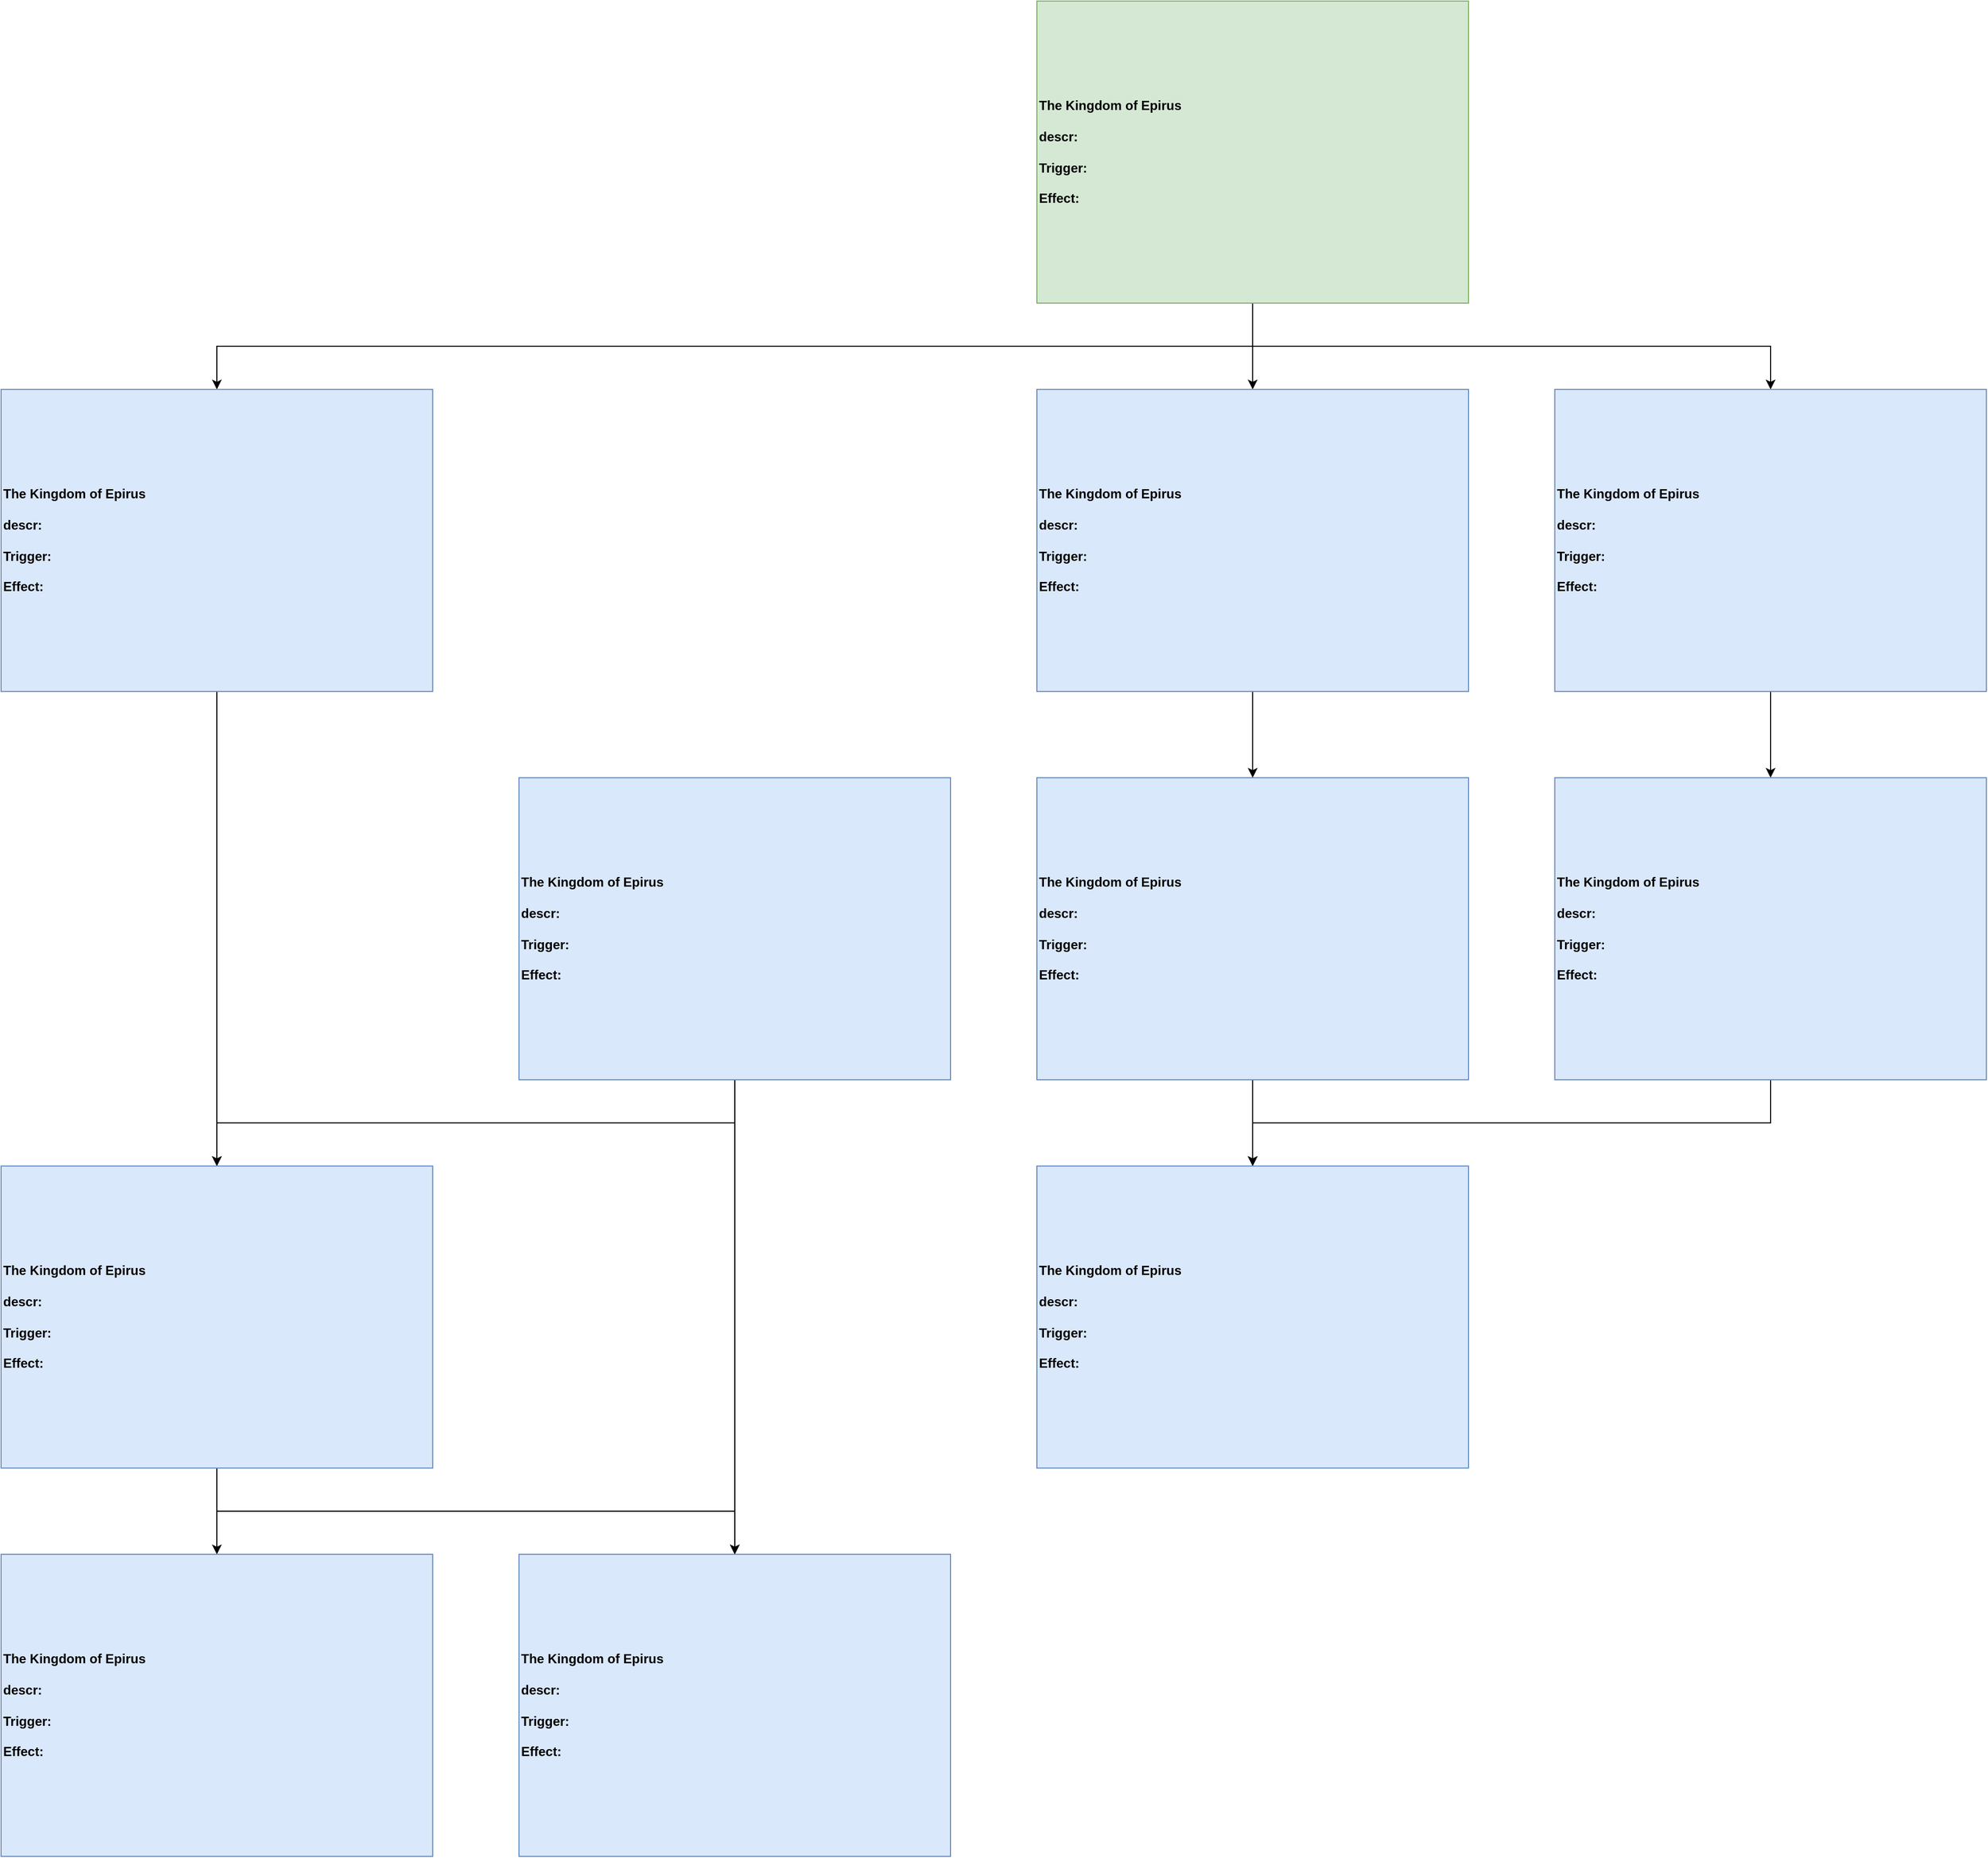 <mxfile version="12.3.2" type="device" pages="3"><diagram id="JSD4XVhqdjZ0qdAwJBC-" name="Missions"><mxGraphModel dx="3413" dy="1347" grid="1" gridSize="10" guides="1" tooltips="1" connect="1" arrows="1" fold="1" page="1" pageScale="1" pageWidth="850" pageHeight="1100" math="0" shadow="0"><root><mxCell id="0"/><mxCell id="doVmv96XuNLW7yNiqBIi-133" value="Ancient" style="" parent="0" visible="0"/><mxCell id="XpWIWKuxL6OS8saGfY0u-17" style="edgeStyle=orthogonalEdgeStyle;rounded=0;orthogonalLoop=1;jettySize=auto;html=1;exitX=0.5;exitY=1;exitDx=0;exitDy=0;" parent="doVmv96XuNLW7yNiqBIi-133" source="doVmv96XuNLW7yNiqBIi-134" target="doVmv96XuNLW7yNiqBIi-135" edge="1"><mxGeometry relative="1" as="geometry"/></mxCell><mxCell id="doVmv96XuNLW7yNiqBIi-134" value="&lt;b&gt;The Kingdom of Epirus&lt;/b&gt;&lt;br&gt;&lt;br&gt;&lt;b&gt;descr:&lt;/b&gt;&amp;nbsp;&lt;div align=&quot;left&quot;&gt;&lt;br&gt;&lt;/div&gt;&lt;div align=&quot;left&quot;&gt;&lt;b&gt;Trigger:&lt;/b&gt;&lt;/div&gt;&lt;div align=&quot;left&quot;&gt;&lt;br&gt;&lt;/div&gt;&lt;div align=&quot;left&quot;&gt;&lt;b&gt;Effect:&lt;/b&gt;&lt;/div&gt;" style="rounded=0;whiteSpace=wrap;html=1;fillColor=#00FFFF;strokeColor=#d79b00;align=left;" parent="doVmv96XuNLW7yNiqBIi-133" vertex="1"><mxGeometry x="1919.954" y="1440" width="400" height="280" as="geometry"/></mxCell><mxCell id="XpWIWKuxL6OS8saGfY0u-19" style="edgeStyle=orthogonalEdgeStyle;rounded=0;orthogonalLoop=1;jettySize=auto;html=1;exitX=0.5;exitY=1;exitDx=0;exitDy=0;" parent="doVmv96XuNLW7yNiqBIi-133" source="doVmv96XuNLW7yNiqBIi-157" target="doVmv96XuNLW7yNiqBIi-135" edge="1"><mxGeometry relative="1" as="geometry"/></mxCell><mxCell id="doVmv96XuNLW7yNiqBIi-157" value="&lt;b&gt;The Kingdom of Epirus&lt;/b&gt;&lt;br&gt;&lt;br&gt;&lt;b&gt;descr:&lt;/b&gt;&amp;nbsp;&lt;div align=&quot;left&quot;&gt;&lt;br&gt;&lt;/div&gt;&lt;div align=&quot;left&quot;&gt;&lt;b&gt;Trigger:&lt;/b&gt;&lt;/div&gt;&lt;div align=&quot;left&quot;&gt;&lt;br&gt;&lt;/div&gt;&lt;div align=&quot;left&quot;&gt;&lt;b&gt;Effect:&lt;/b&gt;&lt;/div&gt;" style="rounded=0;whiteSpace=wrap;html=1;fillColor=#00FFFF;strokeColor=#d79b00;align=left;" parent="doVmv96XuNLW7yNiqBIi-133" vertex="1"><mxGeometry x="1039.954" y="1440" width="400" height="280" as="geometry"/></mxCell><mxCell id="XpWIWKuxL6OS8saGfY0u-20" style="edgeStyle=orthogonalEdgeStyle;rounded=0;orthogonalLoop=1;jettySize=auto;html=1;exitX=0.5;exitY=1;exitDx=0;exitDy=0;" parent="doVmv96XuNLW7yNiqBIi-133" source="doVmv96XuNLW7yNiqBIi-135" target="doVmv96XuNLW7yNiqBIi-136" edge="1"><mxGeometry relative="1" as="geometry"/></mxCell><mxCell id="doVmv96XuNLW7yNiqBIi-135" value="&lt;b&gt;The Kingdom of Epirus&lt;/b&gt;&lt;br&gt;&lt;br&gt;&lt;b&gt;descr:&lt;/b&gt;&amp;nbsp;&lt;div align=&quot;left&quot;&gt;&lt;br&gt;&lt;/div&gt;&lt;div align=&quot;left&quot;&gt;&lt;b&gt;Trigger:&lt;/b&gt;&lt;/div&gt;&lt;div align=&quot;left&quot;&gt;&lt;br&gt;&lt;/div&gt;&lt;div align=&quot;left&quot;&gt;&lt;b&gt;Effect:&lt;/b&gt;&lt;/div&gt;" style="rounded=0;whiteSpace=wrap;html=1;fillColor=#00FFFF;strokeColor=#00FFFF;align=left;" parent="doVmv96XuNLW7yNiqBIi-133" vertex="1"><mxGeometry x="1479.954" y="1800.159" width="400" height="280" as="geometry"/></mxCell><mxCell id="doVmv96XuNLW7yNiqBIi-136" value="Greek Independence&lt;span&gt;; descr;&amp;nbsp;&lt;/span&gt;&lt;br&gt;The Greek peoples have been United in a conflict against the Ottoman Empire, the Greeks of Cyprus and the Greeks across the Aegean Sea and in Mainland Europe have come together to proclaim the Kingdom of Greece.&lt;br&gt;&lt;br&gt;With the people united under one rule, we should no longer rule the Kingdom of Cyprus. We rule the Kingdom of Greece, from Cyprus or Athens. but nonetheless, a united Greece.&lt;br&gt;&lt;br&gt;&lt;div align=&quot;left&quot;&gt;&lt;span&gt;Requirements:&lt;/span&gt;&lt;br&gt;&lt;/div&gt;&lt;div align=&quot;left&quot;&gt;1. Has finished previous mission&lt;span&gt;&lt;br&gt;&lt;/span&gt;&lt;/div&gt;&lt;div align=&quot;left&quot;&gt;2.&lt;span&gt;Owns the entire state of Northern Greece and Morea State&lt;/span&gt;&lt;/div&gt;&lt;div align=&quot;left&quot;&gt;3.&amp;nbsp;&lt;span&gt;Be at peace&lt;/span&gt;&lt;/div&gt;&lt;div align=&quot;left&quot;&gt;&lt;br&gt;&lt;/div&gt;&lt;div align=&quot;left&quot;&gt;Bonus -&lt;/div&gt;&lt;div align=&quot;left&quot;&gt;&lt;span&gt;Enables the decision &quot;Cypriot Kingdom of Greece&quot;&lt;/span&gt;&lt;/div&gt;&lt;div align=&quot;left&quot;&gt;&lt;span&gt;Add Modifier &quot;Greece United&quot; until the end of the game granting&lt;/span&gt;&lt;br&gt;&lt;/div&gt;&lt;div align=&quot;left&quot;&gt;Unrest -2, 20%&amp;nbsp;&lt;span&gt;manpower recovery, 5% Morale of Troops, 10% Morale of Navies.&lt;/span&gt;&lt;/div&gt;" style="rounded=0;whiteSpace=wrap;html=1;fillColor=#00FFFF;strokeColor=#d79b00;align=left;" parent="doVmv96XuNLW7yNiqBIi-133" vertex="1"><mxGeometry x="1479.954" y="2160.159" width="400" height="280" as="geometry"/></mxCell><mxCell id="doVmv96XuNLW7yNiqBIi-165" value="&lt;b&gt;The Kingdom of Epirus&lt;/b&gt;&lt;br&gt;&lt;br&gt;&lt;b&gt;descr:&lt;/b&gt;&amp;nbsp;&lt;div align=&quot;left&quot;&gt;&lt;br&gt;&lt;/div&gt;&lt;div align=&quot;left&quot;&gt;&lt;b&gt;Trigger:&lt;/b&gt;&lt;/div&gt;&lt;div align=&quot;left&quot;&gt;&lt;br&gt;&lt;/div&gt;&lt;div align=&quot;left&quot;&gt;&lt;b&gt;Effect:&lt;/b&gt;&lt;/div&gt;" style="rounded=0;whiteSpace=wrap;html=1;fillColor=#00FFFF;strokeColor=#d79b00;align=left;" parent="doVmv96XuNLW7yNiqBIi-133" vertex="1"><mxGeometry x="1440" y="1080" width="400" height="280" as="geometry"/></mxCell><mxCell id="XpWIWKuxL6OS8saGfY0u-21" style="edgeStyle=orthogonalEdgeStyle;rounded=0;orthogonalLoop=1;jettySize=auto;html=1;exitX=0.5;exitY=1;exitDx=0;exitDy=0;" parent="doVmv96XuNLW7yNiqBIi-133" source="doVmv96XuNLW7yNiqBIi-200" target="doVmv96XuNLW7yNiqBIi-134" edge="1"><mxGeometry relative="1" as="geometry"/></mxCell><mxCell id="doVmv96XuNLW7yNiqBIi-200" value="&lt;b&gt;The Kingdom of Epirus&lt;/b&gt;&lt;br&gt;&lt;br&gt;&lt;b&gt;descr:&lt;/b&gt;&amp;nbsp;&lt;div align=&quot;left&quot;&gt;&lt;br&gt;&lt;/div&gt;&lt;div align=&quot;left&quot;&gt;&lt;b&gt;Trigger:&lt;/b&gt;&lt;/div&gt;&lt;div align=&quot;left&quot;&gt;&lt;br&gt;&lt;/div&gt;&lt;div align=&quot;left&quot;&gt;&lt;b&gt;Effect:&lt;/b&gt;&lt;/div&gt;" style="rounded=0;whiteSpace=wrap;html=1;fillColor=#00FFFF;strokeColor=#d79b00;align=left;" parent="doVmv96XuNLW7yNiqBIi-133" vertex="1"><mxGeometry x="1920" y="1080" width="400" height="280" as="geometry"/></mxCell><mxCell id="XpWIWKuxL6OS8saGfY0u-18" style="edgeStyle=orthogonalEdgeStyle;rounded=0;orthogonalLoop=1;jettySize=auto;html=1;exitX=0.5;exitY=1;exitDx=0;exitDy=0;" parent="doVmv96XuNLW7yNiqBIi-133" source="doVmv96XuNLW7yNiqBIi-169" target="doVmv96XuNLW7yNiqBIi-135" edge="1"><mxGeometry relative="1" as="geometry"/></mxCell><mxCell id="doVmv96XuNLW7yNiqBIi-169" value="&lt;b&gt;The Kingdom of Epirus&lt;/b&gt;&lt;br&gt;&lt;br&gt;&lt;b&gt;descr:&lt;/b&gt;&amp;nbsp;&lt;div align=&quot;left&quot;&gt;&lt;br&gt;&lt;/div&gt;&lt;div align=&quot;left&quot;&gt;&lt;b&gt;Trigger:&lt;/b&gt;&lt;/div&gt;&lt;div align=&quot;left&quot;&gt;&lt;br&gt;&lt;/div&gt;&lt;div align=&quot;left&quot;&gt;&lt;b&gt;Effect:&lt;/b&gt;&lt;/div&gt;" style="rounded=0;whiteSpace=wrap;html=1;fillColor=#00FFFF;strokeColor=#d79b00;align=left;" parent="doVmv96XuNLW7yNiqBIi-133" vertex="1"><mxGeometry x="1480" y="1440" width="400" height="280" as="geometry"/></mxCell><mxCell id="XpWIWKuxL6OS8saGfY0u-22" style="edgeStyle=orthogonalEdgeStyle;rounded=0;orthogonalLoop=1;jettySize=auto;html=1;exitX=0.5;exitY=1;exitDx=0;exitDy=0;" parent="doVmv96XuNLW7yNiqBIi-133" source="doVmv96XuNLW7yNiqBIi-207" target="doVmv96XuNLW7yNiqBIi-200" edge="1"><mxGeometry relative="1" as="geometry"/></mxCell><mxCell id="XpWIWKuxL6OS8saGfY0u-23" style="edgeStyle=orthogonalEdgeStyle;rounded=0;orthogonalLoop=1;jettySize=auto;html=1;exitX=0.5;exitY=1;exitDx=0;exitDy=0;" parent="doVmv96XuNLW7yNiqBIi-133" source="doVmv96XuNLW7yNiqBIi-207" target="doVmv96XuNLW7yNiqBIi-165" edge="1"><mxGeometry relative="1" as="geometry"/></mxCell><mxCell id="doVmv96XuNLW7yNiqBIi-207" value="&lt;div align=&quot;center&quot;&gt;&lt;div style=&quot;text-align: left&quot;&gt;&lt;br&gt;The Hellenic Navy&lt;br&gt;h; descr; As we migrate to the land of the 6,000 islands, we must have the proper navy strength&amp;nbsp;to project our Naval Power, Support our trade, Protect the Merchants and Transport our Troops.&lt;br&gt;&lt;br&gt;&lt;div align=&quot;left&quot;&gt;Requirements:&lt;br&gt;&lt;/div&gt;&lt;div align=&quot;left&quot;&gt;1. Has finished previous mission&lt;span&gt;.&lt;/span&gt;&lt;/div&gt;&lt;div align=&quot;left&quot;&gt;2. Has 75&lt;span&gt;% naval limit&lt;/span&gt;&lt;/div&gt;&lt;div align=&quot;left&quot;&gt;3. 35% of Cyprus's ships are Galleys.&lt;/div&gt;&lt;div align=&quot;left&quot;&gt;&lt;br&gt;&lt;/div&gt;&lt;div align=&quot;left&quot;&gt;Rewards;&lt;/div&gt;&lt;div align=&quot;left&quot;&gt;&lt;div align=&quot;left&quot;&gt;&lt;div align=&quot;left&quot;&gt;Builds&amp;nbsp;5 Galley ships at 1/2 the time and no cost in&lt;/div&gt;an owned random port province.&lt;br&gt;add country modifier, &quot;Hellenic&amp;nbsp;Naval Marines&quot;&amp;nbsp;until the end of the game, giving&amp;nbsp;+15 Naval Morale, and&lt;br&gt;&lt;/div&gt;33% more movement_speed_onto_off_boat_modifier&lt;/div&gt;&lt;/div&gt;&lt;/div&gt;" style="rounded=0;whiteSpace=wrap;html=1;align=center;fillColor=#00FFFF;strokeColor=#6c8ebf;shadow=0;glass=0;comic=0;" parent="doVmv96XuNLW7yNiqBIi-133" vertex="1"><mxGeometry x="1920" y="720" width="400" height="280" as="geometry"/></mxCell><mxCell id="doVmv96XuNLW7yNiqBIi-142" value="Despotate" style="" parent="0" visible="0"/><mxCell id="XpWIWKuxL6OS8saGfY0u-8" style="edgeStyle=orthogonalEdgeStyle;rounded=0;orthogonalLoop=1;jettySize=auto;html=1;exitX=0.5;exitY=1;exitDx=0;exitDy=0;" parent="doVmv96XuNLW7yNiqBIi-142" source="doVmv96XuNLW7yNiqBIi-143" target="doVmv96XuNLW7yNiqBIi-148" edge="1"><mxGeometry relative="1" as="geometry"/></mxCell><mxCell id="doVmv96XuNLW7yNiqBIi-143" value="&lt;div&gt;&lt;b&gt;The Kingdom of Epirus&lt;/b&gt;&lt;br&gt;&lt;br&gt;&lt;b&gt;descr:&lt;/b&gt;&amp;nbsp;&lt;div align=&quot;left&quot;&gt;&lt;br&gt;&lt;/div&gt;&lt;div align=&quot;left&quot;&gt;&lt;b&gt;Trigger:&lt;/b&gt;&lt;/div&gt;&lt;div align=&quot;left&quot;&gt;&lt;br&gt;&lt;/div&gt;&lt;div align=&quot;left&quot;&gt;&lt;b&gt;Effect:&lt;/b&gt;&lt;/div&gt;&lt;/div&gt;" style="rounded=0;whiteSpace=wrap;html=1;align=left;fillColor=#f8cecc;strokeColor=#b85450;" parent="doVmv96XuNLW7yNiqBIi-142" vertex="1"><mxGeometry x="1920" y="720" width="400" height="280" as="geometry"/></mxCell><mxCell id="XpWIWKuxL6OS8saGfY0u-14" style="edgeStyle=orthogonalEdgeStyle;rounded=0;orthogonalLoop=1;jettySize=auto;html=1;exitX=0.5;exitY=1;exitDx=0;exitDy=0;" parent="doVmv96XuNLW7yNiqBIi-142" edge="1"><mxGeometry relative="1" as="geometry"><mxPoint x="2119.667" y="1730" as="sourcePoint"/></mxGeometry></mxCell><mxCell id="XpWIWKuxL6OS8saGfY0u-13" style="edgeStyle=orthogonalEdgeStyle;rounded=0;orthogonalLoop=1;jettySize=auto;html=1;exitX=0.5;exitY=1;exitDx=0;exitDy=0;" parent="doVmv96XuNLW7yNiqBIi-142" edge="1"><mxGeometry relative="1" as="geometry"><mxPoint x="1639.667" y="1730" as="sourcePoint"/></mxGeometry></mxCell><mxCell id="XpWIWKuxL6OS8saGfY0u-12" style="edgeStyle=orthogonalEdgeStyle;rounded=0;orthogonalLoop=1;jettySize=auto;html=1;exitX=0.5;exitY=1;exitDx=0;exitDy=0;" parent="doVmv96XuNLW7yNiqBIi-142" edge="1"><mxGeometry relative="1" as="geometry"><mxPoint x="1518" y="2097" as="targetPoint"/></mxGeometry></mxCell><mxCell id="doVmv96XuNLW7yNiqBIi-148" value="&lt;b&gt;The Kingdom of Epirus&lt;/b&gt;&lt;br&gt;&lt;br&gt;&lt;b&gt;descr:&lt;/b&gt;&amp;nbsp;&lt;div align=&quot;left&quot;&gt;&lt;br&gt;&lt;/div&gt;&lt;div align=&quot;left&quot;&gt;&lt;b&gt;Trigger:&lt;/b&gt;&lt;/div&gt;&lt;div align=&quot;left&quot;&gt;&lt;br&gt;&lt;/div&gt;&lt;div align=&quot;left&quot;&gt;&lt;b&gt;Effect:&lt;/b&gt;&lt;/div&gt;" style="rounded=0;whiteSpace=wrap;align=left;fillColor=#f8cecc;strokeColor=#b85450;html=1;" parent="doVmv96XuNLW7yNiqBIi-142" vertex="1"><mxGeometry x="1920" y="1080" width="400" height="280" as="geometry"/></mxCell><mxCell id="XpWIWKuxL6OS8saGfY0u-16" style="edgeStyle=orthogonalEdgeStyle;rounded=0;orthogonalLoop=1;jettySize=auto;html=1;exitX=0.5;exitY=1;exitDx=0;exitDy=0;" parent="doVmv96XuNLW7yNiqBIi-142" source="doVmv96XuNLW7yNiqBIi-207" target="doVmv96XuNLW7yNiqBIi-200" edge="1"><mxGeometry relative="1" as="geometry"/></mxCell><mxCell id="oT8eaia3w_1Y4KUwTExQ-3" style="edgeStyle=orthogonalEdgeStyle;rounded=0;orthogonalLoop=1;jettySize=auto;html=1;exitX=0.5;exitY=1;exitDx=0;exitDy=0;" parent="doVmv96XuNLW7yNiqBIi-142" source="doVmv96XuNLW7yNiqBIi-165" target="doVmv96XuNLW7yNiqBIi-157" edge="1"><mxGeometry relative="1" as="geometry"/></mxCell><mxCell id="oT8eaia3w_1Y4KUwTExQ-4" style="edgeStyle=orthogonalEdgeStyle;rounded=0;orthogonalLoop=1;jettySize=auto;html=1;exitX=0.5;exitY=1;exitDx=0;exitDy=0;" parent="doVmv96XuNLW7yNiqBIi-142" source="doVmv96XuNLW7yNiqBIi-165" target="doVmv96XuNLW7yNiqBIi-169" edge="1"><mxGeometry relative="1" as="geometry"/></mxCell><mxCell id="oT8eaia3w_1Y4KUwTExQ-5" style="edgeStyle=orthogonalEdgeStyle;rounded=0;orthogonalLoop=1;jettySize=auto;html=1;exitX=0.5;exitY=1;exitDx=0;exitDy=0;" parent="doVmv96XuNLW7yNiqBIi-142" source="doVmv96XuNLW7yNiqBIi-200" target="doVmv96XuNLW7yNiqBIi-169" edge="1"><mxGeometry relative="1" as="geometry"/></mxCell><mxCell id="oT8eaia3w_1Y4KUwTExQ-6" style="edgeStyle=orthogonalEdgeStyle;rounded=0;orthogonalLoop=1;jettySize=auto;html=1;exitX=0.5;exitY=1;exitDx=0;exitDy=0;" parent="doVmv96XuNLW7yNiqBIi-142" source="doVmv96XuNLW7yNiqBIi-165" target="doVmv96XuNLW7yNiqBIi-134" edge="1"><mxGeometry relative="1" as="geometry"/></mxCell><mxCell id="1" value="Main" style="" parent="0"/><mxCell id="_eqPtIQg1wHC0xkHdSVS-7" style="edgeStyle=orthogonalEdgeStyle;rounded=0;orthogonalLoop=1;jettySize=auto;html=1;exitX=0.5;exitY=1;exitDx=0;exitDy=0;" parent="1" source="wtVsXnpiRuxxbIqE9s_t-3" target="Y26h0f_wuVTDSehm1rrH-87" edge="1"><mxGeometry relative="1" as="geometry"/></mxCell><mxCell id="wtVsXnpiRuxxbIqE9s_t-3" value="&lt;b&gt;The Kingdom of Epirus&lt;/b&gt;&lt;br&gt;&lt;br&gt;&lt;b&gt;descr:&lt;/b&gt;&amp;nbsp;&lt;div align=&quot;left&quot;&gt;&lt;br&gt;&lt;/div&gt;&lt;div align=&quot;left&quot;&gt;&lt;b&gt;Trigger:&lt;/b&gt;&lt;/div&gt;&lt;div align=&quot;left&quot;&gt;&lt;br&gt;&lt;/div&gt;&lt;div align=&quot;left&quot;&gt;&lt;b&gt;Effect:&lt;/b&gt;&lt;/div&gt;" style="rounded=0;whiteSpace=wrap;html=1;align=left;fillColor=#dae8fc;strokeColor=#6c8ebf;" parent="1" vertex="1"><mxGeometry x="960" y="720" width="400" height="280" as="geometry"/></mxCell><mxCell id="_eqPtIQg1wHC0xkHdSVS-1" style="edgeStyle=orthogonalEdgeStyle;rounded=0;orthogonalLoop=1;jettySize=auto;html=1;exitX=0.5;exitY=1;exitDx=0;exitDy=0;" parent="1" source="Y26h0f_wuVTDSehm1rrH-1" target="Y26h0f_wuVTDSehm1rrH-27" edge="1"><mxGeometry relative="1" as="geometry"/></mxCell><mxCell id="_eqPtIQg1wHC0xkHdSVS-2" style="edgeStyle=orthogonalEdgeStyle;rounded=0;orthogonalLoop=1;jettySize=auto;html=1;exitX=0.5;exitY=1;exitDx=0;exitDy=0;" parent="1" source="Y26h0f_wuVTDSehm1rrH-1" target="Y26h0f_wuVTDSehm1rrH-6" edge="1"><mxGeometry relative="1" as="geometry"/></mxCell><mxCell id="_eqPtIQg1wHC0xkHdSVS-3" style="edgeStyle=orthogonalEdgeStyle;rounded=0;orthogonalLoop=1;jettySize=auto;html=1;exitX=0.5;exitY=1;exitDx=0;exitDy=0;" parent="1" source="Y26h0f_wuVTDSehm1rrH-1" target="Y26h0f_wuVTDSehm1rrH-9" edge="1"><mxGeometry relative="1" as="geometry"/></mxCell><mxCell id="Y26h0f_wuVTDSehm1rrH-1" value="&lt;b&gt;The Kingdom of Epirus&lt;/b&gt;&lt;br&gt;&lt;br&gt;&lt;b&gt;descr:&lt;/b&gt;&amp;nbsp;&lt;div align=&quot;left&quot;&gt;&lt;br&gt;&lt;/div&gt;&lt;div align=&quot;left&quot;&gt;&lt;b&gt;Trigger:&lt;/b&gt;&lt;/div&gt;&lt;div align=&quot;left&quot;&gt;&lt;br&gt;&lt;/div&gt;&lt;div align=&quot;left&quot;&gt;&lt;b&gt;Effect:&lt;/b&gt;&lt;/div&gt;" style="rounded=0;whiteSpace=wrap;html=1;align=left;fillColor=#d5e8d4;strokeColor=#82b366;" parent="1" vertex="1"><mxGeometry x="960" width="400" height="280" as="geometry"/></mxCell><mxCell id="_eqPtIQg1wHC0xkHdSVS-4" style="edgeStyle=orthogonalEdgeStyle;rounded=0;orthogonalLoop=1;jettySize=auto;html=1;exitX=0.5;exitY=1;exitDx=0;exitDy=0;" parent="1" source="Y26h0f_wuVTDSehm1rrH-6" target="wtVsXnpiRuxxbIqE9s_t-3" edge="1"><mxGeometry relative="1" as="geometry"/></mxCell><mxCell id="Y26h0f_wuVTDSehm1rrH-6" value="&lt;div&gt;&lt;b&gt;The Kingdom of Epirus&lt;/b&gt;&lt;br&gt;&lt;br&gt;&lt;b&gt;descr:&lt;/b&gt;&amp;nbsp;&lt;div align=&quot;left&quot;&gt;&lt;br&gt;&lt;/div&gt;&lt;div align=&quot;left&quot;&gt;&lt;b&gt;Trigger:&lt;/b&gt;&lt;/div&gt;&lt;div align=&quot;left&quot;&gt;&lt;br&gt;&lt;/div&gt;&lt;div align=&quot;left&quot;&gt;&lt;b&gt;Effect:&lt;/b&gt;&lt;/div&gt;&lt;/div&gt;" style="rounded=0;whiteSpace=wrap;html=1;align=left;fillColor=#dae8fc;strokeColor=#6c8ebf;" parent="1" vertex="1"><mxGeometry x="960" y="360" width="400" height="280" as="geometry"/></mxCell><mxCell id="Y26h0f_wuVTDSehm1rrH-75" value="" style="edgeStyle=orthogonalEdgeStyle;rounded=0;orthogonalLoop=1;jettySize=auto;html=1;" parent="1" edge="1"><mxGeometry relative="1" as="geometry"><mxPoint x="1340" y="1680.071" as="sourcePoint"/></mxGeometry></mxCell><mxCell id="Y26h0f_wuVTDSehm1rrH-77" style="edgeStyle=orthogonalEdgeStyle;rounded=0;orthogonalLoop=1;jettySize=auto;html=1;" parent="1" edge="1"><mxGeometry relative="1" as="geometry"><Array as="points"><mxPoint x="1340" y="1720"/><mxPoint x="900" y="1720"/></Array><mxPoint x="1342.857" y="1680.071" as="sourcePoint"/></mxGeometry></mxCell><mxCell id="Y26h0f_wuVTDSehm1rrH-79" style="edgeStyle=orthogonalEdgeStyle;rounded=0;orthogonalLoop=1;jettySize=auto;html=1;" parent="1" edge="1"><mxGeometry relative="1" as="geometry"><Array as="points"><mxPoint x="1340" y="1720"/><mxPoint x="460" y="1720"/></Array><mxPoint x="1342.857" y="1680.071" as="sourcePoint"/></mxGeometry></mxCell><mxCell id="Y26h0f_wuVTDSehm1rrH-83" style="edgeStyle=orthogonalEdgeStyle;rounded=0;orthogonalLoop=1;jettySize=auto;html=1;" parent="1" edge="1"><mxGeometry relative="1" as="geometry"><Array as="points"><mxPoint x="1340" y="2120"/><mxPoint x="900" y="2120"/></Array><mxPoint x="1342.857" y="2080.071" as="sourcePoint"/></mxGeometry></mxCell><mxCell id="_eqPtIQg1wHC0xkHdSVS-5" style="edgeStyle=orthogonalEdgeStyle;rounded=0;orthogonalLoop=1;jettySize=auto;html=1;exitX=0.5;exitY=1;exitDx=0;exitDy=0;" parent="1" source="Y26h0f_wuVTDSehm1rrH-9" target="Y26h0f_wuVTDSehm1rrH-71" edge="1"><mxGeometry relative="1" as="geometry"/></mxCell><mxCell id="Y26h0f_wuVTDSehm1rrH-9" value="&lt;div align=&quot;left&quot;&gt;&lt;b&gt;The Kingdom of Epirus&lt;/b&gt;&lt;br&gt;&lt;br&gt;&lt;b&gt;descr:&lt;/b&gt;&amp;nbsp;&lt;div align=&quot;left&quot;&gt;&lt;br&gt;&lt;/div&gt;&lt;div align=&quot;left&quot;&gt;&lt;b&gt;Trigger:&lt;/b&gt;&lt;/div&gt;&lt;div align=&quot;left&quot;&gt;&lt;br&gt;&lt;/div&gt;&lt;div align=&quot;left&quot;&gt;&lt;b&gt;Effect:&lt;/b&gt;&lt;/div&gt;&lt;/div&gt;" style="rounded=0;whiteSpace=wrap;html=1;align=left;fillColor=#dae8fc;strokeColor=#6c8ebf;" parent="1" vertex="1"><mxGeometry x="1440" y="360" width="400" height="280" as="geometry"/></mxCell><mxCell id="_eqPtIQg1wHC0xkHdSVS-8" style="edgeStyle=orthogonalEdgeStyle;rounded=0;orthogonalLoop=1;jettySize=auto;html=1;exitX=0.5;exitY=1;exitDx=0;exitDy=0;" parent="1" source="Y26h0f_wuVTDSehm1rrH-26" target="Y26h0f_wuVTDSehm1rrH-67" edge="1"><mxGeometry relative="1" as="geometry"/></mxCell><mxCell id="_eqPtIQg1wHC0xkHdSVS-12" style="edgeStyle=orthogonalEdgeStyle;rounded=0;orthogonalLoop=1;jettySize=auto;html=1;exitX=0.5;exitY=1;exitDx=0;exitDy=0;" parent="1" source="Y26h0f_wuVTDSehm1rrH-26" target="Y26h0f_wuVTDSehm1rrH-34" edge="1"><mxGeometry relative="1" as="geometry"/></mxCell><mxCell id="Y26h0f_wuVTDSehm1rrH-26" value="&lt;div&gt;&lt;b&gt;The Kingdom of Epirus&lt;/b&gt;&lt;br&gt;&lt;br&gt;&lt;b&gt;descr:&lt;/b&gt;&amp;nbsp;&lt;div align=&quot;left&quot;&gt;&lt;br&gt;&lt;/div&gt;&lt;div align=&quot;left&quot;&gt;&lt;b&gt;Trigger:&lt;/b&gt;&lt;/div&gt;&lt;div align=&quot;left&quot;&gt;&lt;br&gt;&lt;/div&gt;&lt;div align=&quot;left&quot;&gt;&lt;b&gt;Effect:&lt;/b&gt;&lt;/div&gt;&lt;/div&gt;" style="rounded=0;whiteSpace=wrap;html=1;align=left;fillColor=#dae8fc;strokeColor=#6c8ebf;" parent="1" vertex="1"><mxGeometry x="480" y="720" width="400" height="280" as="geometry"/></mxCell><mxCell id="_eqPtIQg1wHC0xkHdSVS-11" style="edgeStyle=orthogonalEdgeStyle;rounded=0;orthogonalLoop=1;jettySize=auto;html=1;exitX=0.5;exitY=1;exitDx=0;exitDy=0;" parent="1" source="Y26h0f_wuVTDSehm1rrH-27" target="Y26h0f_wuVTDSehm1rrH-34" edge="1"><mxGeometry relative="1" as="geometry"/></mxCell><mxCell id="Y26h0f_wuVTDSehm1rrH-27" value="&lt;div align=&quot;left&quot;&gt;&lt;b&gt;The Kingdom of Epirus&lt;/b&gt;&lt;br&gt;&lt;br&gt;&lt;b&gt;descr:&lt;/b&gt;&amp;nbsp;&lt;div align=&quot;left&quot;&gt;&lt;br&gt;&lt;/div&gt;&lt;div align=&quot;left&quot;&gt;&lt;b&gt;Trigger:&lt;/b&gt;&lt;/div&gt;&lt;div align=&quot;left&quot;&gt;&lt;br&gt;&lt;/div&gt;&lt;div align=&quot;left&quot;&gt;&lt;b&gt;Effect:&lt;/b&gt;&lt;/div&gt;&lt;/div&gt;" style="rounded=0;whiteSpace=wrap;html=1;align=left;fillColor=#dae8fc;strokeColor=#6c8ebf;" parent="1" vertex="1"><mxGeometry y="360" width="400" height="280" as="geometry"/></mxCell><mxCell id="_eqPtIQg1wHC0xkHdSVS-9" style="edgeStyle=orthogonalEdgeStyle;rounded=0;orthogonalLoop=1;jettySize=auto;html=1;exitX=0.5;exitY=1;exitDx=0;exitDy=0;" parent="1" source="Y26h0f_wuVTDSehm1rrH-34" target="cLi-WnCDOXyN2gnIO4Vp-1" edge="1"><mxGeometry relative="1" as="geometry"/></mxCell><mxCell id="_eqPtIQg1wHC0xkHdSVS-10" style="edgeStyle=orthogonalEdgeStyle;rounded=0;orthogonalLoop=1;jettySize=auto;html=1;exitX=0.5;exitY=1;exitDx=0;exitDy=0;" parent="1" source="Y26h0f_wuVTDSehm1rrH-34" target="Y26h0f_wuVTDSehm1rrH-67" edge="1"><mxGeometry relative="1" as="geometry"/></mxCell><mxCell id="Y26h0f_wuVTDSehm1rrH-34" value="&lt;div align=&quot;left&quot;&gt;&lt;b&gt;The Kingdom of Epirus&lt;/b&gt;&lt;br&gt;&lt;br&gt;&lt;b&gt;descr:&lt;/b&gt;&amp;nbsp;&lt;div align=&quot;left&quot;&gt;&lt;br&gt;&lt;/div&gt;&lt;div align=&quot;left&quot;&gt;&lt;b&gt;Trigger:&lt;/b&gt;&lt;/div&gt;&lt;div align=&quot;left&quot;&gt;&lt;br&gt;&lt;/div&gt;&lt;div align=&quot;left&quot;&gt;&lt;b&gt;Effect:&lt;/b&gt;&lt;/div&gt;&lt;/div&gt;" style="rounded=0;whiteSpace=wrap;html=1;align=left;fillColor=#dae8fc;strokeColor=#6c8ebf;" parent="1" vertex="1"><mxGeometry y="1080" width="400" height="280" as="geometry"/></mxCell><mxCell id="Y26h0f_wuVTDSehm1rrH-67" value="&lt;div align=&quot;left&quot;&gt;&lt;b&gt;The Kingdom of Epirus&lt;/b&gt;&lt;br&gt;&lt;br&gt;&lt;b&gt;descr:&lt;/b&gt;&amp;nbsp;&lt;div align=&quot;left&quot;&gt;&lt;br&gt;&lt;/div&gt;&lt;div align=&quot;left&quot;&gt;&lt;b&gt;Trigger:&lt;/b&gt;&lt;/div&gt;&lt;div align=&quot;left&quot;&gt;&lt;br&gt;&lt;/div&gt;&lt;div align=&quot;left&quot;&gt;&lt;b&gt;Effect:&lt;/b&gt;&lt;/div&gt;&lt;/div&gt;" style="rounded=0;whiteSpace=wrap;html=1;align=left;fillColor=#dae8fc;strokeColor=#6c8ebf;" parent="1" vertex="1"><mxGeometry x="480" y="1440" width="400" height="280" as="geometry"/></mxCell><mxCell id="_eqPtIQg1wHC0xkHdSVS-6" style="edgeStyle=orthogonalEdgeStyle;rounded=0;orthogonalLoop=1;jettySize=auto;html=1;exitX=0.5;exitY=1;exitDx=0;exitDy=0;" parent="1" source="Y26h0f_wuVTDSehm1rrH-71" target="Y26h0f_wuVTDSehm1rrH-87" edge="1"><mxGeometry relative="1" as="geometry"/></mxCell><mxCell id="Y26h0f_wuVTDSehm1rrH-71" value="&lt;div align=&quot;left&quot;&gt;&lt;b&gt;The Kingdom of Epirus&lt;/b&gt;&lt;br&gt;&lt;br&gt;&lt;b&gt;descr:&lt;/b&gt;&amp;nbsp;&lt;div align=&quot;left&quot;&gt;&lt;br&gt;&lt;/div&gt;&lt;div align=&quot;left&quot;&gt;&lt;b&gt;Trigger:&lt;/b&gt;&lt;/div&gt;&lt;div align=&quot;left&quot;&gt;&lt;br&gt;&lt;/div&gt;&lt;div align=&quot;left&quot;&gt;&lt;b&gt;Effect:&lt;/b&gt;&lt;/div&gt;&lt;/div&gt;" style="rounded=0;whiteSpace=wrap;html=1;align=left;fillColor=#dae8fc;strokeColor=#6c8ebf;" parent="1" vertex="1"><mxGeometry x="1440.0" y="720" width="400" height="280" as="geometry"/></mxCell><mxCell id="Y26h0f_wuVTDSehm1rrH-82" style="edgeStyle=orthogonalEdgeStyle;rounded=0;orthogonalLoop=1;jettySize=auto;html=1;" parent="1" edge="1"><mxGeometry relative="1" as="geometry"><mxPoint x="900" y="2080" as="sourcePoint"/></mxGeometry></mxCell><mxCell id="Y26h0f_wuVTDSehm1rrH-81" style="edgeStyle=orthogonalEdgeStyle;rounded=0;orthogonalLoop=1;jettySize=auto;html=1;" parent="1" edge="1"><mxGeometry relative="1" as="geometry"><Array as="points"><mxPoint x="460" y="2120"/><mxPoint x="900" y="2120"/></Array><mxPoint x="457.143" y="2080" as="sourcePoint"/></mxGeometry></mxCell><mxCell id="Y26h0f_wuVTDSehm1rrH-87" value="&lt;b&gt;The Kingdom of Epirus&lt;/b&gt;&lt;br&gt;&lt;br&gt;&lt;b&gt;descr:&lt;/b&gt;&amp;nbsp;&lt;div align=&quot;left&quot;&gt;&lt;br&gt;&lt;/div&gt;&lt;div align=&quot;left&quot;&gt;&lt;b&gt;Trigger:&lt;/b&gt;&lt;/div&gt;&lt;div align=&quot;left&quot;&gt;&lt;br&gt;&lt;/div&gt;&lt;div align=&quot;left&quot;&gt;&lt;b&gt;Effect:&lt;/b&gt;&lt;/div&gt;" style="rounded=0;whiteSpace=wrap;html=1;align=left;fillColor=#dae8fc;strokeColor=#6c8ebf;" parent="1" vertex="1"><mxGeometry x="960" y="1080" width="400" height="280" as="geometry"/></mxCell><mxCell id="doVmv96XuNLW7yNiqBIi-128" style="edgeStyle=orthogonalEdgeStyle;rounded=0;orthogonalLoop=1;jettySize=auto;html=1;exitX=0.5;exitY=1;exitDx=0;exitDy=0;entryX=0.5;entryY=0;entryDx=0;entryDy=0;" parent="1" edge="1"><mxGeometry relative="1" as="geometry"><mxPoint x="1778.571" y="1292.714" as="sourcePoint"/></mxGeometry></mxCell><mxCell id="doVmv96XuNLW7yNiqBIi-126" style="edgeStyle=orthogonalEdgeStyle;rounded=0;orthogonalLoop=1;jettySize=auto;html=1;exitX=0.5;exitY=1;exitDx=0;exitDy=0;entryX=0.5;entryY=0;entryDx=0;entryDy=0;" parent="1" edge="1"><mxGeometry relative="1" as="geometry"><mxPoint x="1778.571" y="1657.0" as="sourcePoint"/></mxGeometry></mxCell><mxCell id="cLi-WnCDOXyN2gnIO4Vp-1" value="&lt;div align=&quot;left&quot;&gt;&lt;b&gt;The Kingdom of Epirus&lt;/b&gt;&lt;br&gt;&lt;br&gt;&lt;b&gt;descr:&lt;/b&gt;&amp;nbsp;&lt;div align=&quot;left&quot;&gt;&lt;br&gt;&lt;/div&gt;&lt;div align=&quot;left&quot;&gt;&lt;b&gt;Trigger:&lt;/b&gt;&lt;/div&gt;&lt;div align=&quot;left&quot;&gt;&lt;br&gt;&lt;/div&gt;&lt;div align=&quot;left&quot;&gt;&lt;b&gt;Effect:&lt;/b&gt;&lt;/div&gt;&lt;/div&gt;" style="rounded=0;whiteSpace=wrap;html=1;align=left;fillColor=#dae8fc;strokeColor=#6c8ebf;" parent="1" vertex="1"><mxGeometry y="1440" width="400" height="280" as="geometry"/></mxCell></root></mxGraphModel></diagram><diagram id="Lfb4_BhGKcebBzjSra__" name="Decisions"><mxGraphModel dx="2260" dy="808" grid="1" gridSize="10" guides="1" tooltips="1" connect="1" arrows="1" fold="1" page="1" pageScale="1" pageWidth="850" pageHeight="1100" math="0" shadow="0"><root><mxCell id="2kIhk-n5p_-Ug1uymL2R-0"/><mxCell id="2kIhk-n5p_-Ug1uymL2R-1" parent="2kIhk-n5p_-Ug1uymL2R-0"/><mxCell id="2kIhk-n5p_-Ug1uymL2R-3" value="Transcribe The Latin Scroll; descr; We have&amp;nbsp;gained an&amp;nbsp;ancient scroll, found after&amp;nbsp;a battle&amp;nbsp;in an old Byzantium fort hidden away in the mountains.&lt;br&gt;&lt;br&gt;Advisors tell you it may have come from the times of the Byzantines at their height.&lt;br&gt;&amp;nbsp;&amp;nbsp;&lt;br&gt;I believe we should invest in a translator that can transcribe this Scroll of old Greek and Latin, and discover the possible secrets within.&lt;br&gt;&lt;br&gt;Requirements; 1500 gold&lt;br&gt;&lt;br&gt;Bonus; &quot;Byzantine Fire?&quot; event fires for Cyprus." style="rounded=0;whiteSpace=wrap;html=1;align=left;fillColor=#dae8fc;strokeColor=#6c8ebf;" parent="2kIhk-n5p_-Ug1uymL2R-1" vertex="1"><mxGeometry x="40" y="120" width="360" height="320" as="geometry"/></mxCell><mxCell id="z32VRguNpeUS2dsxY8v5-0" value="Cypriot Kingdom of Greece; descr; For years Hellas has been divided among several kingdoms or occupied by foreigners at the pleasing of our common enemies. To unite the Greek lands under a sole flag and one ruler is our only way to greatness.&lt;br&gt;&lt;br&gt;Requirements;&amp;nbsp;&lt;span&gt;The country:&lt;/span&gt;&lt;div&gt;&lt;br&gt;&lt;/div&gt;&lt;div&gt;1. Has completed mission &quot;Greek Independence&quot;&lt;/div&gt;&lt;div&gt;&lt;br&gt;&lt;/div&gt;&lt;br&gt;Rewards: event &quot;After the Greek Revolution&quot; fires for cyprus" style="rounded=0;whiteSpace=wrap;html=1;align=left;fillColor=#dae8fc;strokeColor=#6c8ebf;" parent="2kIhk-n5p_-Ug1uymL2R-1" vertex="1"><mxGeometry x="440" y="120" width="360" height="320" as="geometry"/></mxCell><mxCell id="l_tEK0Gn-PcBJyQ4MLPZ-0" value="&lt;font style=&quot;font-size: 11px&quot;&gt;&lt;b&gt;&lt;i&gt;&lt;u&gt;REMOVE CURRENT &quot;FORM GREECE&quot; DECISION FOR CYPRUS&lt;/u&gt;&lt;/i&gt;&lt;/b&gt;&lt;/font&gt;" style="text;html=1;strokeColor=none;fillColor=none;align=center;verticalAlign=middle;whiteSpace=wrap;rounded=0;" parent="2kIhk-n5p_-Ug1uymL2R-1" vertex="1"><mxGeometry x="400" y="40" width="440" height="140" as="geometry"/></mxCell><mxCell id="l_tEK0Gn-PcBJyQ4MLPZ-1" value="The Kingdom of Jerusalem; descr;&amp;nbsp;&lt;br&gt;&lt;br&gt;After Triumph in battle, it was done; we had taken the city the day prior, and we had taken out the greatest relief force, it is done...Jerusalem has been liberated by the holy.&lt;br&gt;&lt;br&gt;We should send a convoy to the pope, he has to learn personally of the deeds we've achieved., We shall form the Kingdom of Jerusalem.&lt;br&gt;&lt;br&gt;Requirements;&lt;br&gt;1.Has completed the mission &quot;The Kingdom of Jerusalem&quot;&lt;br&gt;&lt;br&gt;Reward Event; event &quot;A letter to the Pope&quot; fires for Cyprus" style="rounded=0;whiteSpace=wrap;html=1;align=left;fillColor=#dae8fc;strokeColor=#6c8ebf;" parent="2kIhk-n5p_-Ug1uymL2R-1" vertex="1"><mxGeometry x="840" y="120" width="360" height="320" as="geometry"/></mxCell><mxCell id="vtM_GEV5LWdJg2Ya-ACe-0" value="&lt;font&gt;&lt;i&gt;&lt;u&gt;&lt;b style=&quot;font-size: 11px&quot;&gt;REMOVE CURRENT &quot;&lt;/b&gt;&lt;span style=&quot;font-size: 11px&quot;&gt;&lt;b&gt;Reestablish The Kingdom of Jerusalem&quot;&lt;/b&gt;&lt;/span&gt;&lt;b style=&quot;font-size: 11px&quot;&gt;&amp;nbsp;&lt;br&gt;DECISION FOR CYPRUS&lt;/b&gt;&lt;/u&gt;&lt;/i&gt;&lt;/font&gt;" style="text;html=1;strokeColor=none;fillColor=none;align=center;verticalAlign=middle;whiteSpace=wrap;rounded=0;" parent="2kIhk-n5p_-Ug1uymL2R-1" vertex="1"><mxGeometry x="800" y="30" width="440" height="140" as="geometry"/></mxCell></root></mxGraphModel></diagram><diagram id="E5keZMAkNT9nflPJk8eF" name="Events"><mxGraphModel dx="3229" dy="1154" grid="1" gridSize="10" guides="1" tooltips="1" connect="1" arrows="1" fold="1" page="1" pageScale="1" pageWidth="850" pageHeight="1100" math="0" shadow="0"><root><mxCell id="-TFTS4hSfmgsV6KWSnmm-0"/><mxCell id="-TFTS4hSfmgsV6KWSnmm-1" parent="-TFTS4hSfmgsV6KWSnmm-0"/><mxCell id="GkLKvZWqKDTBIzbgcaAn-1" value="&lt;div align=&quot;left&quot;&gt;event; We? We Found the?&amp;nbsp;&amp;nbsp;&lt;/div&gt;&lt;div align=&quot;left&quot;&gt;MTTH; 2 months after completing &lt;b&gt;&quot;The Labyrinth&lt;/b&gt;&lt;/div&gt;&lt;br&gt;&lt;div align=&quot;left&quot;&gt;descr; &lt;font color=&quot;#000000&quot;&gt;During the landing and the fighting on the island of Crete, a landslide occurred&amp;nbsp;killing many men from both sides of the battle, but what was found beneath is awe to our mythology and the world...&amp;nbsp;&lt;/font&gt;&lt;/div&gt;&lt;div align=&quot;left&quot;&gt;&lt;font color=&quot;#000000&quot;&gt;&lt;br&gt;&lt;/font&gt;&lt;/div&gt;We found the Minoan labyrinth of Crete?&lt;div align=&quot;left&quot;&gt;&lt;br&gt;&lt;/div&gt;&lt;div align=&quot;left&quot;&gt;Option 1: We should repair and use this labyrinth to our defence!&amp;nbsp; &amp;nbsp;&lt;/div&gt;&lt;div align=&quot;left&quot;&gt;&amp;nbsp;Lose 100 ducats&lt;/div&gt;&lt;div align=&quot;left&quot;&gt;&amp;nbsp;Gain 50 prestige&lt;/div&gt;&lt;div align=&quot;left&quot;&gt;&amp;nbsp;start the construction of a fort for 0% the cost and 50% the time.&lt;br&gt;&lt;/div&gt;&lt;div align=&quot;left&quot;&gt;&amp;nbsp;Crete gets &quot;Labyrinth of Crete&quot; as long as the province has a&amp;nbsp;fort, granting +50% Local Defensiveness&lt;/div&gt;&lt;div align=&quot;left&quot;&gt;+25% garrison size&lt;/div&gt;&lt;div align=&quot;left&quot;&gt;&lt;br&gt;&lt;/div&gt;&lt;div align=&quot;left&quot;&gt;Option 2: let us leave this to the Mythology Legends.&lt;br&gt;&lt;/div&gt;&lt;div align=&quot;left&quot;&gt;`Lose 15 prestige&lt;/div&gt;&lt;div align=&quot;left&quot;&gt;&amp;nbsp;&amp;nbsp;&lt;/div&gt;" style="rounded=0;whiteSpace=wrap;html=1;align=left;fillColor=#F5F5F5;strokeColor=#666666;fontColor=#333333;shadow=0;comic=0;glass=0;" parent="-TFTS4hSfmgsV6KWSnmm-1" vertex="1"><mxGeometry x="1760" y="40" width="360" height="320" as="geometry"/></mxCell><mxCell id="GkLKvZWqKDTBIzbgcaAn-16" style="edgeStyle=orthogonalEdgeStyle;rounded=0;orthogonalLoop=1;jettySize=auto;html=1;exitX=0.5;exitY=1;exitDx=0;exitDy=0;entryX=0.5;entryY=0;entryDx=0;entryDy=0;" parent="-TFTS4hSfmgsV6KWSnmm-1" source="GkLKvZWqKDTBIzbgcaAn-2" target="GkLKvZWqKDTBIzbgcaAn-3" edge="1"><mxGeometry relative="1" as="geometry"/></mxCell><mxCell id="GkLKvZWqKDTBIzbgcaAn-2" value="&lt;div align=&quot;left&quot;&gt;event; A Fort in the Mountains.&lt;/div&gt;&lt;div align=&quot;left&quot;&gt;MTTH;1 month after Cyprus has Morea Occupied or after&lt;/div&gt;&lt;div align=&quot;left&quot;&gt;completing Filiki Eteria&lt;/div&gt;&lt;br&gt;&lt;div align=&quot;left&quot;&gt;descr; &lt;font color=&quot;#000000&quot;&gt;As we fought tooth and nail through the mountainous region of Morea, a few of our&amp;nbsp;&lt;/font&gt;&lt;span style=&quot;color: rgb(0 , 0 , 0)&quot;&gt;soldiers&lt;/span&gt;&lt;span style=&quot;color: rgb(0 , 0 , 0)&quot;&gt;&amp;nbsp;have heard rumours of that a small group of enemies have taken refuge in a nearby fort hidden out in the mountains.&lt;/span&gt;&lt;/div&gt;&lt;div align=&quot;left&quot;&gt;&lt;span style=&quot;color: rgb(0 , 0 , 0)&quot;&gt;&lt;br&gt;&lt;/span&gt;&lt;/div&gt;&lt;div align=&quot;left&quot;&gt;&lt;span style=&quot;color: rgb(0 , 0 , 0)&quot;&gt;We could let them go, or hunt them down, The choice is yours.&lt;/span&gt;&lt;/div&gt;&lt;div align=&quot;left&quot;&gt;&lt;br&gt;&lt;/div&gt;&lt;div align=&quot;left&quot;&gt;Option 1: This is warfare and they are the enemy, we shall find this fort and them and kill them.&lt;/div&gt;&lt;div align=&quot;left&quot;&gt;&lt;br&gt;&lt;/div&gt;&lt;div align=&quot;left&quot;&gt;Option 2: The logistics of finding a few men, in a vast mountain range is low and wasteful.&lt;br&gt;&lt;/div&gt;&lt;div align=&quot;left&quot;&gt;Lose 5 prestige&lt;/div&gt;&lt;div align=&quot;left&quot;&gt;&amp;nbsp;&amp;nbsp;&lt;/div&gt;" style="rounded=0;whiteSpace=wrap;html=1;align=left;fillColor=#F5F5F5;strokeColor=#666666;fontColor=#333333;shadow=0;comic=0;glass=0;" parent="-TFTS4hSfmgsV6KWSnmm-1" vertex="1"><mxGeometry x="2158.5" y="40" width="390" height="320" as="geometry"/></mxCell><mxCell id="GkLKvZWqKDTBIzbgcaAn-17" style="edgeStyle=orthogonalEdgeStyle;rounded=0;orthogonalLoop=1;jettySize=auto;html=1;exitX=0.5;exitY=1;exitDx=0;exitDy=0;entryX=0.5;entryY=0;entryDx=0;entryDy=0;" parent="-TFTS4hSfmgsV6KWSnmm-1" source="GkLKvZWqKDTBIzbgcaAn-3" target="GkLKvZWqKDTBIzbgcaAn-4" edge="1"><mxGeometry relative="1" as="geometry"/></mxCell><mxCell id="GkLKvZWqKDTBIzbgcaAn-3" value="&lt;div align=&quot;left&quot;&gt;event;A Fort in the Mountains.&lt;/div&gt;&lt;div align=&quot;left&quot;&gt;MTTH;3 months after &quot;A fort in the mountains&quot; of option 1 was chosen.&lt;br&gt;&lt;/div&gt;&lt;br&gt;&lt;div align=&quot;left&quot;&gt;descr; After months of climbing and searching thought the mountains of Morea, a group of our soldiers have come across a fortified wall to what seems to be a fort, they have seen many groups of Turks arrive and leave with carts of relics and gold.&amp;nbsp;&lt;/div&gt;&lt;div align=&quot;left&quot;&gt;&lt;br&gt;&lt;/div&gt;&lt;div align=&quot;left&quot;&gt;Option 1: We can spare a few good men, for the better cause.&lt;/div&gt;&lt;div align=&quot;left&quot;&gt;lose 1000 manpower&amp;nbsp;&lt;/div&gt;&lt;div align=&quot;left&quot;&gt;&lt;br&gt;&lt;/div&gt;&lt;div align=&quot;left&quot;&gt;Option 2: We shouldn't waste our men.&lt;/div&gt;&lt;div align=&quot;left&quot;&gt;-5 prestige.&lt;/div&gt;&lt;div align=&quot;left&quot;&gt;&amp;nbsp;&amp;nbsp;&lt;/div&gt;" style="rounded=0;whiteSpace=wrap;html=1;align=left;fillColor=#F5F5F5;strokeColor=#666666;fontColor=#333333;shadow=0;comic=0;glass=0;" parent="-TFTS4hSfmgsV6KWSnmm-1" vertex="1"><mxGeometry x="2158.5" y="440" width="390" height="318" as="geometry"/></mxCell><mxCell id="GkLKvZWqKDTBIzbgcaAn-4" value="&lt;div align=&quot;left&quot;&gt;event; A Fort in the Mountain&lt;/div&gt;&lt;div align=&quot;left&quot;&gt;MTTH;Event Chain.&lt;br&gt;&lt;/div&gt;&lt;br&gt;&lt;div align=&quot;left&quot;&gt;descr; Our men were quick to set up a line of cannons hidden on a nearby hilltop, as a company of our troops were led slowly forward&amp;nbsp; towards the menacing Turk, defending the walls and gate;&lt;/div&gt;&lt;div align=&quot;left&quot;&gt;&lt;br&gt;&lt;/div&gt;&lt;div align=&quot;left&quot;&gt;In two swift movements our cannons unloaded volley after volley until the wall had collapsed under some defenders, revealing an opening, the rest of the fort, o&lt;span&gt;ur company then charged quickly cleaning up the men within. w&lt;/span&gt;&lt;/div&gt;&lt;div align=&quot;left&quot;&gt;&lt;span&gt;&lt;br&gt;&lt;/span&gt;&lt;/div&gt;&lt;div align=&quot;left&quot;&gt;&lt;span&gt;When you personally arrived later, your troops were showering you in gifts and gold, ancient gold; roman gold; your commander then takes you aside, and handed you a Latin&amp;nbsp;Scroll, he says it may be of great importance.&amp;nbsp;&lt;/span&gt;&lt;/div&gt;&lt;div align=&quot;left&quot;&gt;&lt;br&gt;&lt;/div&gt;&lt;div align=&quot;left&quot;&gt;&amp;nbsp;&lt;/div&gt;&lt;div align=&quot;left&quot;&gt;Option 1: I can't read Latin, Show me more gold!&lt;/div&gt;&lt;div align=&quot;left&quot;&gt;Gain 1000 ducats.&lt;/div&gt;&lt;div align=&quot;left&quot;&gt;Option 2: I shall hire a translator to transcribe this scroll.&lt;/div&gt;&lt;div align=&quot;left&quot;&gt;Enables the Decision to &quot;Transcribe the Latin Scroll&quot;&lt;/div&gt;Gain 750 ducats." style="rounded=0;whiteSpace=wrap;html=1;align=left;fillColor=#F5F5F5;strokeColor=#666666;fontColor=#333333;shadow=0;comic=0;glass=0;" parent="-TFTS4hSfmgsV6KWSnmm-1" vertex="1"><mxGeometry x="2158.5" y="838" width="390" height="322" as="geometry"/></mxCell><mxCell id="GkLKvZWqKDTBIzbgcaAn-5" value="&lt;div align=&quot;left&quot;&gt;event; &lt;b&gt;A Movement.&amp;nbsp;&lt;/b&gt;&amp;nbsp;&lt;/div&gt;&lt;div align=&quot;left&quot;&gt;MTTH; 40 months after completing &quot;The Labyrinth&quot;&lt;/div&gt;&lt;div align=&quot;left&quot;&gt;&lt;/div&gt;&lt;br&gt;&lt;div align=&quot;left&quot;&gt;descr; &lt;font color=&quot;#000000&quot;&gt;As the Cypriots&amp;nbsp;pushed closer and closer to Greece, more and more Greeks became disloyal to the local Turkish&amp;nbsp;rulers and&lt;/font&gt;&lt;/div&gt;&lt;div align=&quot;left&quot;&gt;&lt;font color=&quot;#000000&quot;&gt;began to have foreign&amp;nbsp;&lt;/font&gt;&lt;span style=&quot;color: rgb(0 , 0 , 0)&quot;&gt;support from the rival Russians.&lt;/span&gt;&lt;/div&gt;&lt;div align=&quot;left&quot;&gt;&lt;font color=&quot;#000000&quot;&gt;A few months&amp;nbsp;&lt;/font&gt;&lt;span style=&quot;color: rgb(0 , 0 , 0)&quot;&gt;later, they had had enough and the Greeks&lt;/span&gt;&lt;span style=&quot;color: rgb(0 , 0 , 0)&quot;&gt;&amp;nbsp;in Epirus revolted; flying the old dynasty flag of the&amp;nbsp;&lt;/span&gt;&lt;/div&gt;&lt;font color=&quot;#000000&quot;&gt;Doukas; A blue and white flag, which was quickly becoming a&amp;nbsp; symbol for the Greeks.&lt;br&gt;&lt;br&gt;While the Orlov movement failed and quickly suppressed by the Ottomans, it left a movement for more autonomy, with the Greeks&amp;nbsp;holding a national symbol.&lt;br&gt;&lt;/font&gt;&lt;div align=&quot;left&quot;&gt;&lt;br&gt;&lt;/div&gt;&lt;div align=&quot;left&quot;&gt;&lt;font color=&quot;#000000&quot;&gt;A skilled Greek Admiral from the Failed&amp;nbsp;&lt;/font&gt;&lt;span style=&quot;color: rgb(0 , 0 , 0)&quot;&gt;Epirus revolt seeks refuge!&amp;nbsp;&lt;/span&gt;&lt;/div&gt;&lt;div align=&quot;left&quot;&gt;&lt;br&gt;&lt;/div&gt;&lt;div align=&quot;left&quot;&gt;Option 1: Hire the Greek Admiral&lt;/div&gt;&lt;div align=&quot;left&quot;&gt;&amp;nbsp;Lose 50 ducats&lt;/div&gt;&lt;div align=&quot;left&quot;&gt;&amp;nbsp;Gain Admiral with 4/3/5/1&lt;/div&gt;&lt;div align=&quot;left&quot;&gt;&amp;nbsp;&lt;/div&gt;&lt;div align=&quot;left&quot;&gt;Option 2: &quot;From the Failed Epirus Revolt&quot; So he's a failure?&lt;br&gt;&lt;/div&gt;&lt;div align=&quot;left&quot;&gt;&amp;nbsp;Lose 5 prestige&lt;/div&gt;" style="rounded=0;whiteSpace=wrap;html=1;align=left;fillColor=#F5F5F5;strokeColor=#666666;fontColor=#333333;" parent="-TFTS4hSfmgsV6KWSnmm-1" vertex="1"><mxGeometry x="40" y="442" width="360" height="358" as="geometry"/></mxCell><mxCell id="GkLKvZWqKDTBIzbgcaAn-6" value="&lt;div align=&quot;left&quot;&gt;event; The King of Jerusalem?&lt;/div&gt;&lt;div align=&quot;left&quot;&gt;MTTH;160&amp;nbsp;&lt;span&gt;Months&lt;/span&gt;&lt;/div&gt;&lt;div align=&quot;left&quot;&gt;&lt;/div&gt;&lt;br&gt;&lt;div align=&quot;left&quot;&gt;descr; &lt;font color=&quot;#000000&quot;&gt;Time and time again throughout&amp;nbsp;history, irreverent&amp;nbsp;titles have been sold for a price, and at our current moment we have are alone without the military strength and money&lt;/font&gt;&lt;span style=&quot;color: rgb(0 , 0 , 0)&quot;&gt;&amp;nbsp;needed to press our claims- it would be the best course to sell the title to a willing buyer.&lt;/span&gt;&lt;/div&gt;&lt;div&gt;&lt;br&gt;&lt;/div&gt;&lt;div align=&quot;left&quot;&gt;Option 1: Sell the Title of Kingdom of Jerusalem&lt;/div&gt;&lt;div align=&quot;left&quot;&gt;&amp;nbsp;Gain 3000 ducats&lt;/div&gt;&lt;div align=&quot;left&quot;&gt;&amp;nbsp;Lose 30 prestige&lt;/div&gt;&lt;div align=&quot;left&quot;&gt;&lt;span&gt;&amp;nbsp;Lose the decision to Reestablish the Kingdom of Jerusalem.&lt;/span&gt;&lt;br&gt;&lt;/div&gt;&lt;div align=&quot;left&quot;&gt;&amp;nbsp;Random European Nation gets the claims on Prov #1854,364,379&lt;/div&gt;&lt;div align=&quot;left&quot;&gt;&amp;nbsp;OR gets the decision to Reestablish the Kingdom of Jerusalem.&lt;/div&gt;&lt;div align=&quot;left&quot;&gt;Whatever makes sense&lt;/div&gt;&lt;div align=&quot;left&quot;&gt;&lt;br&gt;&lt;/div&gt;&lt;div align=&quot;left&quot;&gt;Option 2: Deus Vult! We shall take the Holy Land!&lt;/div&gt;&lt;div align=&quot;left&quot;&gt;Gets the claims on Prov #1854,364,379&lt;br&gt;&lt;/div&gt;&lt;div align=&quot;left&quot;&gt;+10 Prestige&lt;/div&gt;" style="rounded=0;whiteSpace=wrap;html=1;align=left;fillColor=#f5f5f5;strokeColor=#666666;fontColor=#333333;" parent="-TFTS4hSfmgsV6KWSnmm-1" vertex="1"><mxGeometry x="480.0" y="40" width="360" height="320" as="geometry"/></mxCell><mxCell id="GkLKvZWqKDTBIzbgcaAn-8" value="&lt;div&gt;event; The Knightly Pact&quot;&lt;/div&gt;&lt;div align=&quot;left&quot;&gt;MTTH; 1 Month&lt;/div&gt;&lt;div align=&quot;left&quot;&gt;&lt;br&gt;&lt;/div&gt;&lt;div align=&quot;left&quot;&gt;descr;&amp;nbsp;After a few days of negotiations&amp;nbsp;with the King of Cyprus, the last of the Crusader States, the king has charismatically requested that we should join him as a March for his upcoming crusade.&lt;/div&gt;&lt;div align=&quot;left&quot;&gt;&lt;br&gt;Surrounded by Vipers and powerful nations alike, it might be the best choice.&lt;/div&gt;&lt;div align=&quot;left&quot;&gt;&lt;br&gt;&lt;/div&gt;&lt;div align=&quot;left&quot;&gt;Option 1; Desperate times...&lt;/div&gt;&lt;div align=&quot;left&quot;&gt;Knights become a vassal of Cyprus&lt;/div&gt;&lt;div align=&quot;left&quot;&gt;IF SE is activated, turn them into a cool type of vassal &lt;br&gt;&lt;/div&gt;&lt;div align=&quot;left&quot;&gt;Option 2; On second thought...&lt;/div&gt;&lt;div align=&quot;left&quot;&gt;Cyprus gets &quot;Declined the Pact&quot; -50 opinion of the Knights (decays at +1 per year)&lt;br&gt;&lt;/div&gt;" style="rounded=0;whiteSpace=wrap;html=1;align=left;fillColor=#f5f5f5;strokeColor=#666666;fontColor=#333333;" parent="-TFTS4hSfmgsV6KWSnmm-1" vertex="1"><mxGeometry x="1360" y="40" width="360" height="320" as="geometry"/></mxCell><mxCell id="GkLKvZWqKDTBIzbgcaAn-9" value="&lt;div align=&quot;left&quot;&gt;event; A Letter from Cyprus - Papal State Event&lt;/div&gt;&lt;div align=&quot;left&quot;&gt;MTTH; 2 months&lt;/div&gt;&lt;div align=&quot;left&quot;&gt;&lt;br&gt;&lt;/div&gt;&lt;div align=&quot;left&quot;&gt;descr; The last Crusader State, Cyprus has called for aid; We could assist our brothers in faith in many ways. Or not help them at all.&amp;nbsp;&lt;/div&gt;&lt;div align=&quot;left&quot;&gt;&lt;br&gt;&lt;/div&gt;&lt;div align=&quot;left&quot;&gt;Option 1; Send them troops.&lt;/div&gt;&lt;div align=&quot;left&quot;&gt;(Pope loses 3000 Manpower)&lt;br&gt;&lt;/div&gt;&lt;div align=&quot;left&quot;&gt;Cyprus gets 3 infantry units in their capital&lt;/div&gt;&lt;div align=&quot;left&quot;&gt;Option 2; A token of gesture should do. &lt;br&gt;&lt;/div&gt;&lt;div align=&quot;left&quot;&gt;Cyprus gets 50 Ducats&lt;/div&gt;&lt;div align=&quot;left&quot;&gt;Option 3; Our affairs are in Italy.&lt;/div&gt;&lt;div align=&quot;left&quot;&gt;Every catholic country's opinion of the Pope changes by -20 (yearly decay +2) &lt;br&gt;Pope gets &quot;Abandoned Cyprus&quot; until the death of His current ruler, granting -1 Diplomatic Reputation&lt;br&gt;&lt;/div&gt;" style="rounded=0;whiteSpace=wrap;html=1;align=left;fillColor=#f5f5f5;strokeColor=#666666;fontColor=#333333;" parent="-TFTS4hSfmgsV6KWSnmm-1" vertex="1"><mxGeometry x="40" y="40" width="360" height="320" as="geometry"/></mxCell><mxCell id="L5RFz7m3GMdTuGs_jr5e-0" style="edgeStyle=orthogonalEdgeStyle;rounded=0;orthogonalLoop=1;jettySize=auto;html=1;exitX=0.5;exitY=1;exitDx=0;exitDy=0;entryX=0.5;entryY=0;entryDx=0;entryDy=0;" parent="-TFTS4hSfmgsV6KWSnmm-1" source="GkLKvZWqKDTBIzbgcaAn-10" target="GkLKvZWqKDTBIzbgcaAn-12" edge="1"><mxGeometry relative="1" as="geometry"/></mxCell><mxCell id="WVXpO9Y5VWp6cBdRwpCZ-2" style="edgeStyle=orthogonalEdgeStyle;rounded=0;orthogonalLoop=1;jettySize=auto;html=1;exitX=0.5;exitY=1;exitDx=0;exitDy=0;" parent="-TFTS4hSfmgsV6KWSnmm-1" source="GkLKvZWqKDTBIzbgcaAn-10" target="GkLKvZWqKDTBIzbgcaAn-11" edge="1"><mxGeometry relative="1" as="geometry"/></mxCell><mxCell id="GkLKvZWqKDTBIzbgcaAn-10" value="&lt;div align=&quot;left&quot;&gt;event; &amp;nbsp;&lt;b&gt;Filiki Eteria&lt;/b&gt;&lt;/div&gt;&lt;div align=&quot;left&quot;&gt;MTTH; Via Mission&lt;/div&gt;&lt;div align=&quot;left&quot;&gt;&lt;br&gt;&lt;/div&gt;&lt;div align=&quot;left&quot;&gt;descr; Even several decades before the fall of Constantinople to the Ottoman Empire in 1453, most of Greece had come under Ottoman rule,&amp;nbsp;during this time, there were several revolt attempts by Greeks to gain independence from Ottoman control.&lt;/div&gt;&lt;div align=&quot;left&quot;&gt;&lt;br&gt;&lt;/div&gt;&lt;div align=&quot;left&quot;&gt;This &lt;span&gt;urge for freedom would never leave the hearts of the Greeks, and when they saw the Cypriot&amp;nbsp;&lt;/span&gt;&lt;span&gt;progress across the eastern Mediterranean, The struggle and fight&amp;nbsp;&lt;/span&gt;&lt;span&gt;against&amp;nbsp;the&amp;nbsp;&lt;/span&gt;&lt;span&gt;Venetians and it's trade league, the fight against the&amp;nbsp;&lt;/span&gt;&lt;span&gt;Hospitaller Knights, and finally when they saw our ships of the coast - They began a conspiracy, a revolt was in the making.&lt;/span&gt;&lt;/div&gt;&lt;div align=&quot;left&quot;&gt;&lt;br&gt;&lt;/div&gt;&lt;div align=&quot;left&quot;&gt;Option 1: We shall send funds to the Filiki Eteria&lt;/div&gt;&lt;div align=&quot;left&quot;&gt;Lose 100 gold&lt;/div&gt;&lt;div align=&quot;left&quot;&gt;+&lt;span&gt;30 unrest in all provinces of Greek Culture not owned by Cyprus or &quot;Greece&quot;&lt;/span&gt;&lt;/div&gt;&lt;div align=&quot;left&quot;&gt;&lt;span&gt;Event &quot;The Cypriot and the Greeks&quot; fires for the&amp;nbsp;&lt;/span&gt;&lt;span&gt;Ottomans&lt;/span&gt;&lt;/div&gt;&lt;div align=&quot;left&quot;&gt;&lt;span&gt;&lt;br&gt;&lt;/span&gt;&lt;/div&gt;&lt;div align=&quot;left&quot;&gt;&lt;span&gt;Option 2: We can't spare any resources&lt;/span&gt;&lt;/div&gt;&lt;div align=&quot;left&quot;&gt;&lt;span&gt;-10 prestige.&lt;/span&gt;&lt;/div&gt;&lt;div align=&quot;left&quot;&gt;+15&amp;nbsp;&lt;span&gt;unrest in all provinces of Greek Culture not owned by Cyprus or &quot;Greece&quot;&lt;/span&gt;&lt;/div&gt;&lt;div align=&quot;left&quot;&gt;&lt;div align=&quot;left&quot;&gt;Event &quot;The Cypriot and the Greeks&quot; fires for the Ottomans&lt;/div&gt;&lt;/div&gt;" style="rounded=0;whiteSpace=wrap;html=1;fillColor=#F5F5F5;strokeColor=#666666;fontColor=#333333;align=left;" parent="-TFTS4hSfmgsV6KWSnmm-1" vertex="1"><mxGeometry x="480" y="440" width="360" height="360" as="geometry"/></mxCell><mxCell id="GkLKvZWqKDTBIzbgcaAn-11" value="&lt;div align=&quot;left&quot;&gt;event;&amp;nbsp; The Cypriot and the Greeks&lt;/div&gt;&lt;div align=&quot;left&quot;&gt;MTTH; Event Chain - For Ottomans&lt;/div&gt;&lt;div align=&quot;left&quot;&gt;&lt;br&gt;&lt;/div&gt;&lt;div align=&quot;left&quot;&gt;descr; The Ottoman situation at the end of 1808 appeared desperate, as time goes by we long for the days of the superior Ottoman Cannon, and the legendary Janissary.&lt;/div&gt;&lt;div align=&quot;left&quot;&gt;&lt;br&gt;&lt;/div&gt;&lt;div align=&quot;left&quot;&gt;As many outside great powers show there strength around the world, an old crusader state turned orthodox; has been fighting conquering many trade islands, right off our coast.&lt;/div&gt;&lt;div align=&quot;left&quot;&gt;&lt;br&gt;&lt;/div&gt;&lt;div align=&quot;left&quot;&gt;When we first saw the old crusader flag, flown beside on the front of a war-galley, it riled the Greek populous for a time, but now it seems quiet, too quiet.&lt;/div&gt;&lt;div align=&quot;left&quot;&gt;&lt;br&gt;&lt;/div&gt;&lt;div align=&quot;left&quot;&gt;Option 1: Something strange is going on, we should send some troops to Greece&amp;nbsp;to fortify, just in case.&lt;i&gt;&amp;nbsp;&lt;/i&gt;&lt;/div&gt;&lt;div align=&quot;left&quot;&gt;Lose 4,000 manpower&lt;/div&gt;&lt;div align=&quot;left&quot;&gt;Lose 50 ducats.&lt;/div&gt;&lt;div align=&quot;left&quot;&gt;-12 unrest in provinces of Greek culture&amp;nbsp;&lt;span&gt;(removes unrest).&lt;/span&gt;&lt;/div&gt;&lt;div align=&quot;left&quot;&gt;&lt;span&gt;&lt;br&gt;&lt;/span&gt;&lt;/div&gt;&lt;div align=&quot;left&quot;&gt;&lt;span&gt;Option 2: It's probably nothing,&lt;/span&gt;&lt;span&gt;&amp;nbsp;can't spare any resources anyways&lt;/span&gt;&lt;/div&gt;&lt;div align=&quot;left&quot;&gt;+10 prestige&lt;/div&gt;" style="rounded=0;whiteSpace=wrap;html=1;fillColor=#F5F5F5;strokeColor=#666666;fontColor=#333333;align=left;" parent="-TFTS4hSfmgsV6KWSnmm-1" vertex="1"><mxGeometry x="920" y="840" width="360" height="320" as="geometry"/></mxCell><mxCell id="GkLKvZWqKDTBIzbgcaAn-12" value="&lt;div align=&quot;left&quot;&gt;event; Greek War of Independence.&lt;/div&gt;&lt;div align=&quot;left&quot;&gt;MTTH; 3 Months after&lt;span&gt;&amp;nbsp;Filiki Eteria&lt;/span&gt;&lt;span&gt;/E&lt;/span&gt;&lt;span&gt;vent,&amp;nbsp;&lt;/span&gt;&lt;span&gt;Only fires i&lt;/span&gt;&lt;span&gt;f you clicked Option 1&lt;/span&gt;&lt;/div&gt;&lt;div align=&quot;left&quot;&gt;&lt;br&gt;&lt;/div&gt;&lt;div align=&quot;left&quot;&gt;descr; The Greek&amp;nbsp;&lt;span&gt;Revolution was officially declared and by the end of the month, the Peloponnese was now&amp;nbsp;&lt;/span&gt;&lt;span&gt;in open revolt against the Turks.&lt;/span&gt;&lt;/div&gt;&lt;div align=&quot;left&quot;&gt;&lt;span&gt;&lt;br&gt;&lt;/span&gt;&lt;/div&gt;&lt;div align=&quot;left&quot;&gt;&lt;span&gt;Option 1: Together we will unite and liberate Greece Together.&lt;/span&gt;&lt;/div&gt;&lt;div align=&quot;left&quot;&gt;&lt;span&gt;Size large Separatists spawn&lt;/span&gt;&lt;span&gt;&amp;nbsp;&lt;/span&gt;&lt;span&gt;in Athens&lt;/span&gt;&lt;/div&gt;&lt;div align=&quot;left&quot;&gt;Size&lt;span&gt;&amp;nbsp;large&lt;/span&gt;&lt;span&gt;&amp;nbsp;Separatists spawn in Epirus.&lt;/span&gt;&lt;/div&gt;&lt;br&gt;&lt;div align=&quot;left&quot;&gt;&lt;span&gt;+15 more&amp;nbsp;&lt;/span&gt;&lt;span&gt;unrest in all provinces of Greek Culture not owned by Cyprus or &quot;Greece&quot;&lt;/span&gt;&lt;br&gt;&lt;/div&gt;&lt;div align=&quot;left&quot;&gt;&lt;br&gt;&lt;/div&gt;" style="rounded=0;whiteSpace=wrap;html=1;fillColor=#F5F5F5;strokeColor=#666666;fontColor=#333333;align=left;" parent="-TFTS4hSfmgsV6KWSnmm-1" vertex="1"><mxGeometry x="480" y="840" width="360" height="320" as="geometry"/></mxCell><mxCell id="GkLKvZWqKDTBIzbgcaAn-13" value="&lt;div align=&quot;left&quot;&gt;event; A Greek Revolution&amp;nbsp;&lt;/div&gt;&lt;div align=&quot;left&quot;&gt;&lt;span&gt;MTTH; Cyprus Becomes Greece / Presses Decision.&amp;nbsp;&lt;/span&gt;&lt;span&gt;Fires for all&lt;/span&gt;&lt;span&gt;&amp;nbsp;Christian nations (not allied to Ottomans)&lt;/span&gt;&lt;/div&gt;&lt;div align=&quot;left&quot;&gt;&lt;br&gt;&lt;/div&gt;&lt;div align=&quot;left&quot;&gt;descr; The Greek peoples have been United in a conflict against the Ottoman Empire, the Greeks of Cyprus and the Greeks across the Aegean Sea and in Mainland Europe have come together to proclaim the Kingdom of Greece&lt;/div&gt;&lt;div align=&quot;left&quot;&gt;&lt;br&gt;&lt;/div&gt;&lt;div align=&quot;left&quot;&gt;Option 1. Down with the Turks!&lt;/div&gt;&lt;div align=&quot;left&quot;&gt;&lt;span&gt;No-Effect&lt;/span&gt;&lt;br&gt;&lt;/div&gt;&lt;div align=&quot;left&quot;&gt;&lt;br&gt;&lt;/div&gt;&lt;div align=&quot;left&quot;&gt;&lt;br&gt;&lt;/div&gt;" style="rounded=0;whiteSpace=wrap;html=1;fillColor=#F5F5F5;strokeColor=#666666;fontColor=#333333;align=left;" parent="-TFTS4hSfmgsV6KWSnmm-1" vertex="1"><mxGeometry x="1359.954" y="441.81" width="360" height="320" as="geometry"/></mxCell><mxCell id="sm4aZrsewmYUovQk7h2b-12" style="edgeStyle=orthogonalEdgeStyle;rounded=0;orthogonalLoop=1;jettySize=auto;html=1;exitX=0.5;exitY=1;exitDx=0;exitDy=0;entryX=0.5;entryY=0;entryDx=0;entryDy=0;" parent="-TFTS4hSfmgsV6KWSnmm-1" source="sm4aZrsewmYUovQk7h2b-1" target="sm4aZrsewmYUovQk7h2b-4" edge="1"><mxGeometry relative="1" as="geometry"/></mxCell><mxCell id="qF-cYNRGf4rEjycqO5eO-3" style="edgeStyle=orthogonalEdgeStyle;rounded=0;orthogonalLoop=1;jettySize=auto;html=1;exitX=0.5;exitY=1;exitDx=0;exitDy=0;" edge="1" parent="-TFTS4hSfmgsV6KWSnmm-1" source="sm4aZrsewmYUovQk7h2b-1" target="qF-cYNRGf4rEjycqO5eO-1"><mxGeometry relative="1" as="geometry"/></mxCell><mxCell id="sm4aZrsewmYUovQk7h2b-1" value="&lt;div align=&quot;left&quot;&gt;event; A letter to the Pope&lt;/div&gt;&lt;div align=&quot;left&quot;&gt;MTTH;&quot;The Kingdom of Jerusalem&quot; Decision&lt;/div&gt;&lt;div align=&quot;left&quot;&gt;&lt;br&gt;&lt;/div&gt;&lt;div align=&quot;left&quot;&gt;&lt;/div&gt;descr; &quot;A messenger has arrived hastily on horseback, riding through our castle gates, dressed in white and wearing the cross on his Armour, delivering a letter and speech that would send chills down once spine, proclaiming &quot;...Then, when we were considering who ought to hold the holy city, and then while some moved by love for their country and kinsmen wished to return home, it was announced to us that the king of Babylon had come to Ascalon with an innumerable multitude of soldiers.&lt;br&gt;His purpose was as he said, to lead the Franks and Christians alike, who were in Jerusalem, into captivity, and to take Antioch by storm. But God had determined otherwise in regard to us.&lt;br&gt;After Triumph in battle, it was done; we had taken the city the day prior, and we had taken out the greatest relief force, it is done...Jerusalem has been liberated by the holy.&quot;&lt;br&gt;It is by &quot;Get.Ruler.Name - Cyprus&quot; and his holy brethren the unthinkable was achieved, he has sent a message to request to be crowned as King of Jerusalem by the pope in the holy city.&lt;br&gt;&lt;br&gt;Option 1: Accept, We must send Letters to all the realms.&lt;br&gt;+50 trust with Cyprus.&lt;br&gt;Fires The Last Crusade&lt;br&gt;&lt;br&gt;Option 2: Decline. The age of Crusades are over, He should get with the times.&lt;br&gt;Lose 90 prestige&amp;nbsp;&lt;br&gt;-300 opinion with Cyprus - Until the end of the game&lt;br&gt;&lt;div align=&quot;left&quot;&gt;-90 Trust with Cyprus;&amp;nbsp;&lt;br&gt;&lt;/div&gt;&lt;div align=&quot;left&quot;&gt;Fires &quot;The Self-Crowning of The King of Jerusalem&quot;&lt;/div&gt;" style="rounded=0;whiteSpace=wrap;html=1;align=left;fillColor=#f5f5f5;strokeColor=#666666;fontColor=#333333;" parent="-TFTS4hSfmgsV6KWSnmm-1" vertex="1"><mxGeometry x="920" y="1240" width="360" height="440" as="geometry"/></mxCell><mxCell id="qF-cYNRGf4rEjycqO5eO-1" value="&lt;div align=&quot;left&quot;&gt;&lt;div align=&quot;left&quot;&gt;event; The Self-Crowning of The King of Jerusalem&lt;/div&gt;&lt;div align=&quot;left&quot;&gt;MTTH;&lt;/div&gt;&lt;div align=&quot;left&quot;&gt;&lt;br&gt;&lt;/div&gt;&lt;div align=&quot;left&quot;&gt;descr; After Weeks and Weeks of Silence from Rome and therefore Europe, news reaches Jerusalem. A ship bearing our Coat of Arms had arrived in the city of Acre.&amp;nbsp;&lt;/div&gt;&lt;div align=&quot;left&quot;&gt;&lt;br&gt;&lt;/div&gt;&lt;div align=&quot;left&quot;&gt;Along with our Sir Knight, A papal representative has come to deliver a letter from the pope himself; &quot;We recognize your brave duty, but we will fail to recognise you as King of Jerusalem.&amp;nbsp; &amp;nbsp; &amp;nbsp; &amp;nbsp; The days of our holy crusade are over, we rightfully refuse.&quot;&lt;/div&gt;&lt;div align=&quot;left&quot;&gt;&lt;br&gt;&lt;/div&gt;&lt;div align=&quot;left&quot;&gt;You tremble as you read these words, for your taken aback from his harsh words.....&lt;/div&gt;&lt;div align=&quot;left&quot;&gt;&amp;nbsp;&amp;nbsp;&lt;/div&gt;&lt;div align=&quot;left&quot;&gt;Option 1: ....The...The Show Must Go On.&lt;/div&gt;&lt;div align=&quot;left&quot;&gt;Country Becomes Jerusalem&lt;/div&gt;&lt;div align=&quot;left&quot;&gt;Gain 25 prestige&lt;/div&gt;&lt;div align=&quot;left&quot;&gt;Gain modifier &quot;King of Jerusalem&quot; granting +1 army tradition yearly -10% regiment cost, -5 military tech cost for 25 years&lt;/div&gt;&lt;div align=&quot;left&quot;&gt;&lt;br&gt;&lt;/div&gt;&lt;div align=&quot;left&quot;&gt;Option 2:He dare oppose the might of the Crusader Army!&lt;/div&gt;&lt;div align=&quot;left&quot;&gt;Country Becomes Jerusalem&lt;br&gt;&lt;/div&gt;&lt;div align=&quot;left&quot;&gt;Gain Subjugation CB on the Papal States, CB lasts for 10 years.&lt;/div&gt;&lt;/div&gt;" style="rounded=0;whiteSpace=wrap;html=1;align=left;fillColor=#f5f5f5;strokeColor=#666666;fontColor=#333333;" vertex="1" parent="-TFTS4hSfmgsV6KWSnmm-1"><mxGeometry x="480" y="1760" width="360" height="341" as="geometry"/></mxCell><mxCell id="sm4aZrsewmYUovQk7h2b-2" value="&lt;div align=&quot;left&quot;&gt;event; An Attack on the Holy!&amp;nbsp;&lt;/div&gt;&lt;div align=&quot;left&quot;&gt;MTTH; After &quot;&lt;span style=&quot;color: rgb(0 , 0 , 0)&quot;&gt;Retaking Jerusalem&lt;/span&gt;&quot; Mission completes from Cyprus, &lt;b&gt;fires for all Muslims.&lt;/b&gt;&lt;/div&gt;&lt;div align=&quot;left&quot;&gt;&lt;/div&gt;&lt;br&gt;&lt;div align=&quot;left&quot;&gt;descr; Soldiers and Refugees have been arriving for days in our realm, they proclaim the end of times, it was after you personally asked these foreign&amp;nbsp;Soldiers, of the news to which they responded &quot;The Christian Faith has pushed through and slaughtered&amp;nbsp;our men, raped and robbed from our woman, and even killed the children, as they pushed through the gates of Jerusalem&amp;nbsp;like savages.&lt;/div&gt;&lt;div align=&quot;left&quot;&gt;&lt;br&gt;&lt;/div&gt;&lt;div align=&quot;left&quot;&gt;Our attempt to save the remaining Muslims in Jerusalem fell short outside the fields of Ascalon, to which we were ambushed and further slaughtered.&lt;/div&gt;&lt;div align=&quot;left&quot;&gt;&lt;br&gt;&lt;/div&gt;&lt;div align=&quot;left&quot;&gt;They did the Unthinkable, and we should make them pay for it&quot;&lt;/div&gt;&lt;div align=&quot;left&quot;&gt;&lt;br&gt;&lt;/div&gt;&lt;div align=&quot;left&quot;&gt;Option 1: Curse the Infidels!&lt;/div&gt;&lt;div align=&quot;left&quot;&gt;Gain Temp Claims on prov #1854, 364, 379.&lt;/div&gt;Country Opinion of Cyprus -50&lt;br&gt;Option 2: Let the issue slide.&lt;br&gt;Lose 10 Prestige" style="rounded=0;whiteSpace=wrap;html=1;align=left;fillColor=#f5f5f5;strokeColor=#666666;fontColor=#333333;" parent="-TFTS4hSfmgsV6KWSnmm-1" vertex="1"><mxGeometry x="40" y="1240" width="360" height="320" as="geometry"/></mxCell><mxCell id="sm4aZrsewmYUovQk7h2b-3" value="&lt;div align=&quot;left&quot;&gt;event; The Bickering of Fools&amp;nbsp;&lt;/div&gt;&lt;div align=&quot;left&quot;&gt;MTTH;After &quot;&lt;span style=&quot;color: rgb(0 , 0 , 0)&quot;&gt;Retaking Jerusalem&lt;/span&gt;&quot;, mission completes from Cyprus. &lt;b&gt;fires for anyone not Christian or Muslim or Jewish,&lt;/b&gt;&lt;/div&gt;&lt;div align=&quot;left&quot;&gt;&lt;/div&gt;&lt;br&gt;&lt;div align=&quot;left&quot;&gt;descr; news has slowly made it's way to our lands, the Abrahamic holy sites of Jerusalem and surrounding areas were once again taken by Christian&amp;nbsp;forces, to the Muslims&amp;nbsp;claim slaughter, to the Christians&amp;nbsp;claim a new era.&lt;/div&gt;&lt;div align=&quot;left&quot;&gt;&lt;br&gt;&lt;/div&gt;&lt;div align=&quot;left&quot;&gt;You wonder, to when will they stop useless fighting? to which you remember, it doesn't matter&lt;/div&gt;&lt;div&gt;&lt;br&gt;&lt;/div&gt;&lt;div align=&quot;left&quot;&gt;Option 1: The bickering of fools does not concern me.&lt;/div&gt;&lt;div align=&quot;left&quot;&gt;&lt;br&gt;&lt;/div&gt;" style="rounded=0;whiteSpace=wrap;html=1;align=left;fillColor=#f5f5f5;strokeColor=#666666;fontColor=#333333;" parent="-TFTS4hSfmgsV6KWSnmm-1" vertex="1"><mxGeometry x="480" y="1240" width="360" height="320" as="geometry"/></mxCell><mxCell id="zWtNawkJRVt8wqldIqjS-0" style="edgeStyle=orthogonalEdgeStyle;rounded=0;orthogonalLoop=1;jettySize=auto;html=1;exitX=0.5;exitY=1;exitDx=0;exitDy=0;entryX=0.5;entryY=0;entryDx=0;entryDy=0;" parent="-TFTS4hSfmgsV6KWSnmm-1" source="sm4aZrsewmYUovQk7h2b-4" target="sm4aZrsewmYUovQk7h2b-5" edge="1"><mxGeometry relative="1" as="geometry"/></mxCell><mxCell id="sm4aZrsewmYUovQk7h2b-4" value="&lt;div align=&quot;left&quot;&gt;event; The Last Crusade&lt;/div&gt;&lt;div align=&quot;left&quot;&gt;MTTH; after A Letter to the Pope, fires&lt;b&gt; for all Christians.&lt;/b&gt;&lt;/div&gt;&lt;div align=&quot;left&quot;&gt;&lt;br&gt;&lt;/div&gt;&lt;div align=&quot;left&quot;&gt;&lt;/div&gt;descr; &quot;A messenger has arrived hastily on horseback, riding through our castle gates, dressed in white and wearing the cross on his Armour, delivering a letter and speech that would send chills down once spine, proclaiming &quot;...Then, when we were considering who ought to hold the holy city, and then while some moved by love for their country and kinsmen wished to return home, it was announced to us that the king of Babylon had come to Ascalon with an innumerable multitude of soldiers. &lt;br&gt;&lt;br&gt;His purpose was as he said, to lead the Franks and Christians alike, who were in Jerusalem, into captivity, and to take Antioch by storm. But God had determined otherwise in regard to us.&lt;br&gt;&lt;br&gt;After Triumph in battle, it was done; we had taken the city the day prior, and we had taken out the greatest relief force, it is done...Jerusalem has been liberated by the holy.&quot;&amp;nbsp;&amp;nbsp;&lt;br&gt;&lt;br&gt;&lt;div align=&quot;left&quot;&gt;Option 1: This is great to hear!&lt;/div&gt;&lt;div align=&quot;left&quot;&gt;Fires &quot;The Coronation of The King of Jerusalem.&quot;&lt;/div&gt;&lt;div align=&quot;left&quot;&gt;Option 2: Would he care for a cookie?&lt;/div&gt;&lt;div align=&quot;left&quot;&gt;Fires &quot;Coronation Day For Cyprus&quot;&lt;/div&gt;&lt;div align=&quot;left&quot;&gt;&lt;br&gt;&lt;/div&gt;" style="rounded=0;whiteSpace=wrap;html=1;align=left;fillColor=#f5f5f5;strokeColor=#666666;fontColor=#333333;" parent="-TFTS4hSfmgsV6KWSnmm-1" vertex="1"><mxGeometry x="920" y="1760" width="360" height="344" as="geometry"/></mxCell><mxCell id="sm4aZrsewmYUovQk7h2b-10" style="edgeStyle=orthogonalEdgeStyle;rounded=0;orthogonalLoop=1;jettySize=auto;html=1;exitX=0.5;exitY=1;exitDx=0;exitDy=0;entryX=0.5;entryY=0;entryDx=0;entryDy=0;" parent="-TFTS4hSfmgsV6KWSnmm-1" source="sm4aZrsewmYUovQk7h2b-5" target="sm4aZrsewmYUovQk7h2b-6" edge="1"><mxGeometry relative="1" as="geometry"/></mxCell><mxCell id="sm4aZrsewmYUovQk7h2b-11" style="edgeStyle=orthogonalEdgeStyle;rounded=0;orthogonalLoop=1;jettySize=auto;html=1;exitX=0.5;exitY=1;exitDx=0;exitDy=0;" parent="-TFTS4hSfmgsV6KWSnmm-1" source="sm4aZrsewmYUovQk7h2b-5" target="sm4aZrsewmYUovQk7h2b-7" edge="1"><mxGeometry relative="1" as="geometry"/></mxCell><mxCell id="sm4aZrsewmYUovQk7h2b-5" value="&lt;div align=&quot;left&quot;&gt;event;&amp;nbsp;&lt;span&gt;The Coronation of The King of Jerusalem?&lt;/span&gt;&lt;/div&gt;&lt;div&gt;MTTH;After &quot;The Last Crusade, &lt;b&gt;fires for everyone who clicked option 1?&lt;/b&gt;&lt;/div&gt;&lt;br&gt;&lt;div align=&quot;left&quot;&gt;descr;&amp;nbsp;&lt;span&gt;After hearing the news, The King of Cyprus has invited the entire Christian World to a grand coronation of making “define.ruler.name” King of Jerusalem, personally arranging complimentary transportation and knightly guards free of charge for a pilgrimage to the holy city, for all who accept his invitation.&lt;/span&gt;&lt;/div&gt;&lt;div align=&quot;left&quot;&gt;&lt;span&gt;&lt;br&gt;&lt;/span&gt;&lt;/div&gt;&lt;p class=&quot;MsoNormal&quot;&gt;&lt;/p&gt;Option 1: I shall travel to Jerusalem and see his coronation.&lt;br&gt;+25 opinion with Cyprus&lt;br&gt;&lt;br&gt;Option 2: I'd rather not waste my time with the ambitious likes of him.&lt;br&gt;-lose 10 prestige&lt;br&gt;-50 opinion with the Papal States&lt;br&gt;-75 opinion with Cyprus&lt;br&gt;&lt;p&gt;Option 3, Only available&amp;nbsp;to greedy: Did I hear Complimentary and Free?&lt;br&gt;+40 opinion with Cyprus&lt;/p&gt;" style="rounded=0;whiteSpace=wrap;html=1;align=left;fillColor=#f5f5f5;strokeColor=#666666;fontColor=#333333;" parent="-TFTS4hSfmgsV6KWSnmm-1" vertex="1"><mxGeometry x="1360" y="1240" width="360" height="440" as="geometry"/></mxCell><mxCell id="sm4aZrsewmYUovQk7h2b-6" value="&lt;div align=&quot;left&quot;&gt;event; Coronation Day &lt;i&gt;For Cyprus&lt;/i&gt;&lt;/div&gt;&lt;div align=&quot;left&quot;&gt;&lt;span&gt;MTTH; 1 Month after &quot;The Coronation&amp;nbsp;of The King of Jerusalem?&quot;&lt;/span&gt;&lt;/div&gt;&lt;div align=&quot;left&quot;&gt;&lt;br&gt;&lt;/div&gt;&lt;div align=&quot;left&quot;&gt;descr; After I finish my speech,&amp;nbsp;&lt;span&gt;I Kneel before the Pope as a host of Emperors, Kings, Dukes, and Knights from around the Christian world, surrounds us in complete silence.&amp;nbsp;&lt;/span&gt;&lt;/div&gt;&lt;div align=&quot;left&quot;&gt;&lt;span&gt;&lt;br&gt;&lt;/span&gt;&lt;/div&gt;&lt;div align=&quot;left&quot;&gt;&lt;span&gt;The Pope blesses me as he prepares himself to place the Holy Crown of Jerusalem upon my head and proclaims me King by the grace of God, and protector of Holy Land.&lt;/span&gt;&lt;/div&gt;&lt;div align=&quot;left&quot;&gt;&lt;/div&gt;&lt;br&gt;Option 1: I am finally and truly king.&lt;br&gt;Gain 50 prestige&lt;br&gt;Country Becomes Jerusalem.&lt;br&gt;&lt;br&gt;Option 2: Take the crown from the Pope and crown yourself&lt;br&gt;Gain 100 Prestige&lt;br&gt;-75 opinion with the Papal States&lt;br&gt;-25 opinion from all Catholics, it sticks for 5 years. &quot;Defied Pope&quot;&lt;br&gt;Country Becomes Jerusalem" style="rounded=0;whiteSpace=wrap;html=1;align=left;fillColor=#f5f5f5;strokeColor=#666666;fontColor=#333333;" parent="-TFTS4hSfmgsV6KWSnmm-1" vertex="1"><mxGeometry x="1360" y="1760" width="360" height="353" as="geometry"/></mxCell><mxCell id="sm4aZrsewmYUovQk7h2b-7" value="&lt;div align=&quot;left&quot;&gt;event; Coronation Day &lt;i&gt;For Others&lt;/i&gt;&lt;/div&gt;&lt;div align=&quot;left&quot;&gt;&lt;span&gt;MTTH; 1 Month after &quot;The Coronation&amp;nbsp;of The King of Jerusalem?&quot;&lt;/span&gt;&lt;/div&gt;&lt;div align=&quot;left&quot;&gt;&lt;br&gt;&lt;/div&gt;&lt;div align=&quot;left&quot;&gt;descr;&amp;nbsp;&lt;span&gt;“In the name of Christ, I “define.Ruler.Name” promise, pledge, and guarantee in the sight of God and the blessed Apostle Peter that I will be the protector and defender of the peoples and pilgrims to our Jerusalem in all ways useful to her, however many, in so far as I am supported by divine assistance according to my knowledge and ability.”&lt;/span&gt;&lt;/div&gt;&lt;p class=&quot;MsoNormal&quot;&gt;&lt;/p&gt;&lt;p class=&quot;MsoNormal&quot;&gt;In an impressive ceremony conducted by his holiness Pope “define.Ruler.Name – Papal State”, those words are spoken and he becomes King of the Jerusalem and the Holy land in truth and with the full blessing of the Mother Church. The streets of Jerusalem are lined with Pilgrims and Knight crowds cheering, with everyone straining to get a look at the important personages that pass by on their way to the forthcoming feast.”&lt;/p&gt;&lt;p class=&quot;MsoNormal&quot;&gt;Option 1. What a great time!&lt;/p&gt;&lt;p class=&quot;MsoNormal&quot;&gt;&lt;span&gt;All these countries gets:&amp;nbsp;&lt;/span&gt;&lt;/p&gt;&lt;p class=&quot;MsoNormal&quot;&gt;&lt;span&gt;&lt;br&gt;&lt;/span&gt;&lt;/p&gt;" style="rounded=0;whiteSpace=wrap;html=1;align=left;fillColor=#f5f5f5;strokeColor=#666666;fontColor=#333333;" parent="-TFTS4hSfmgsV6KWSnmm-1" vertex="1"><mxGeometry x="1800" y="1760" width="390" height="353" as="geometry"/></mxCell><mxCell id="te9hxfCCNGi7HayeRdJe-0" value="&lt;div align=&quot;left&quot;&gt;event; Byzantine Fire?&lt;/div&gt;&lt;div align=&quot;left&quot;&gt;MTTH; After &quot;Transcribe the Latin Scroll&quot; decision&lt;br&gt;&lt;/div&gt;&lt;br&gt;&lt;div align=&quot;left&quot;&gt;descr; The translator has come back to us with a great discovery, within the scroll were the recipes to a &quot;great weapon&quot; as the man describes the paragraphs of information, &quot;mixing Naphtha with...&quot; among other words of science you cannot begin to comprehend, he mentions things which really catch your ear such as &quot;ignited on contact with water&quot; and &quot;continue burning while floating on water&quot;.&amp;nbsp;&lt;/div&gt;&lt;div align=&quot;left&quot;&gt;&lt;br&gt;&lt;/div&gt;&lt;div align=&quot;left&quot;&gt;Did we do it? did we learn the Byzantine way of Fire? if we put this to the test, and we are correct; we could become the naval powerhouse overnight.&amp;nbsp;&lt;/div&gt;&lt;div align=&quot;left&quot;&gt;&lt;br&gt;&lt;/div&gt;&lt;div align=&quot;left&quot;&gt;Option 1: &quot;Event option is honestly Dragon Fire translated to Greek&quot;&lt;/div&gt;&lt;div align=&quot;left&quot;&gt;Cyprus gets &quot;Greek Fire&quot; until the end of the game granting&lt;/div&gt;&lt;div align=&quot;left&quot;&gt;+2 Naval Dice Roll (if possible)&lt;/div&gt;&lt;div align=&quot;left&quot;&gt;+30 Naval Morale&lt;span&gt;&amp;nbsp;&lt;/span&gt;&lt;/div&gt;+25% Galley and Light Ship&amp;nbsp;combat ability improvement&lt;br&gt;+3 Admiral Fire Pip." style="rounded=0;whiteSpace=wrap;html=1;align=left;fillColor=#F5F5F5;strokeColor=#666666;fontColor=#333333;shadow=0;comic=0;glass=0;" parent="-TFTS4hSfmgsV6KWSnmm-1" vertex="1"><mxGeometry x="2158.5" y="1240" width="390" height="360" as="geometry"/></mxCell><mxCell id="6xvyqfL2Av58BgMFCqaf-0" value="&lt;div align=&quot;left&quot;&gt;&lt;/div&gt;event; After the Greek Revolution&lt;div align=&quot;left&quot;&gt;MTTH; Decision &quot;Cypriot Kingdom of Greece&quot;&lt;/div&gt;&lt;div align=&quot;left&quot;&gt;&lt;br&gt;&lt;/div&gt;&lt;div align=&quot;left&quot;&gt;descr; The Greek peoples have been United in a conflict against the Ottoman Empire, the Greeks of Cyprus and the Greeks across the Aegean Sea and in Mainland Europe have come together to proclaim the Kingdom of Greece&lt;/div&gt;&lt;div align=&quot;left&quot;&gt;&lt;br&gt;&lt;/div&gt;&lt;div align=&quot;left&quot;&gt;Option 1. We are truly a Kingdom of Greece / We are Truly the Hellenic Republic (decision option name is different depending on Government Reform.)&lt;/div&gt;&lt;div align=&quot;left&quot;&gt;&lt;span&gt;Country Becomes Greece&lt;/span&gt;&lt;br&gt;&lt;/div&gt;&lt;div align=&quot;left&quot;&gt;&lt;br&gt;&lt;/div&gt;&lt;div align=&quot;left&quot;&gt;&lt;br&gt;&lt;/div&gt;" style="rounded=0;whiteSpace=wrap;html=1;fillColor=#F5F5F5;strokeColor=#666666;fontColor=#333333;align=left;" parent="-TFTS4hSfmgsV6KWSnmm-1" vertex="1"><mxGeometry x="920" y="442" width="360" height="320" as="geometry"/></mxCell></root></mxGraphModel></diagram></mxfile>